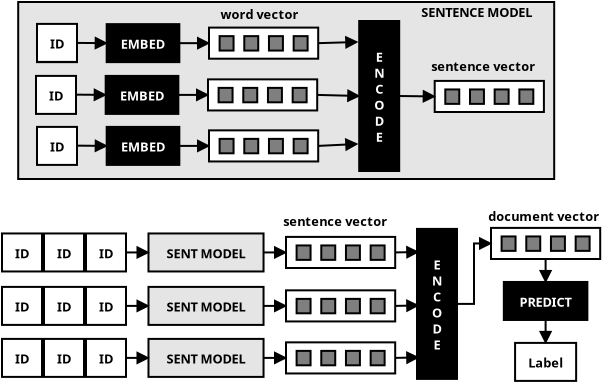<?xml version="1.0" encoding="UTF-8"?>
<dia:diagram xmlns:dia="http://www.lysator.liu.se/~alla/dia/">
  <dia:layer name="Background" visible="true" active="true">
    <dia:object type="Standard - Box" version="0" id="O0">
      <dia:attribute name="obj_pos">
        <dia:point val="3.8,1.9"/>
      </dia:attribute>
      <dia:attribute name="obj_bb">
        <dia:rectangle val="3.75,1.85;30.65,10.8"/>
      </dia:attribute>
      <dia:attribute name="elem_corner">
        <dia:point val="3.8,1.9"/>
      </dia:attribute>
      <dia:attribute name="elem_width">
        <dia:real val="26.8"/>
      </dia:attribute>
      <dia:attribute name="elem_height">
        <dia:real val="8.85"/>
      </dia:attribute>
      <dia:attribute name="border_width">
        <dia:real val="0.1"/>
      </dia:attribute>
      <dia:attribute name="inner_color">
        <dia:color val="#e5e5e5"/>
      </dia:attribute>
      <dia:attribute name="show_background">
        <dia:boolean val="true"/>
      </dia:attribute>
    </dia:object>
    <dia:group>
      <dia:object type="Flowchart - Box" version="0" id="O1">
        <dia:attribute name="obj_pos">
          <dia:point val="8.224,3.007"/>
        </dia:attribute>
        <dia:attribute name="obj_bb">
          <dia:rectangle val="8.174,2.958;11.906,4.957"/>
        </dia:attribute>
        <dia:attribute name="elem_corner">
          <dia:point val="8.224,3.007"/>
        </dia:attribute>
        <dia:attribute name="elem_width">
          <dia:real val="3.633"/>
        </dia:attribute>
        <dia:attribute name="elem_height">
          <dia:real val="1.9"/>
        </dia:attribute>
        <dia:attribute name="border_width">
          <dia:real val="0.1"/>
        </dia:attribute>
        <dia:attribute name="inner_color">
          <dia:color val="#000000"/>
        </dia:attribute>
        <dia:attribute name="show_background">
          <dia:boolean val="true"/>
        </dia:attribute>
        <dia:attribute name="padding">
          <dia:real val="0.5"/>
        </dia:attribute>
        <dia:attribute name="text">
          <dia:composite type="text">
            <dia:attribute name="string">
              <dia:string>#EMBED#</dia:string>
            </dia:attribute>
            <dia:attribute name="font">
              <dia:font family="sans" style="80" name="Helvetica-Bold"/>
            </dia:attribute>
            <dia:attribute name="height">
              <dia:real val="0.8"/>
            </dia:attribute>
            <dia:attribute name="pos">
              <dia:point val="10.04,4.152"/>
            </dia:attribute>
            <dia:attribute name="color">
              <dia:color val="#ffffff"/>
            </dia:attribute>
            <dia:attribute name="alignment">
              <dia:enum val="1"/>
            </dia:attribute>
          </dia:composite>
        </dia:attribute>
      </dia:object>
      <dia:object type="Flowchart - Box" version="0" id="O2">
        <dia:attribute name="obj_pos">
          <dia:point val="4.74,3.007"/>
        </dia:attribute>
        <dia:attribute name="obj_bb">
          <dia:rectangle val="4.69,2.958;6.79,4.957"/>
        </dia:attribute>
        <dia:attribute name="elem_corner">
          <dia:point val="4.74,3.007"/>
        </dia:attribute>
        <dia:attribute name="elem_width">
          <dia:real val="2"/>
        </dia:attribute>
        <dia:attribute name="elem_height">
          <dia:real val="1.9"/>
        </dia:attribute>
        <dia:attribute name="border_width">
          <dia:real val="0.1"/>
        </dia:attribute>
        <dia:attribute name="show_background">
          <dia:boolean val="true"/>
        </dia:attribute>
        <dia:attribute name="padding">
          <dia:real val="0.5"/>
        </dia:attribute>
        <dia:attribute name="text">
          <dia:composite type="text">
            <dia:attribute name="string">
              <dia:string>#ID#</dia:string>
            </dia:attribute>
            <dia:attribute name="font">
              <dia:font family="sans" style="80" name="Helvetica-Bold"/>
            </dia:attribute>
            <dia:attribute name="height">
              <dia:real val="0.8"/>
            </dia:attribute>
            <dia:attribute name="pos">
              <dia:point val="5.74,4.152"/>
            </dia:attribute>
            <dia:attribute name="color">
              <dia:color val="#000000"/>
            </dia:attribute>
            <dia:attribute name="alignment">
              <dia:enum val="1"/>
            </dia:attribute>
          </dia:composite>
        </dia:attribute>
      </dia:object>
      <dia:group>
        <dia:object type="Standard - Box" version="0" id="O3">
          <dia:attribute name="obj_pos">
            <dia:point val="13.34,3.18"/>
          </dia:attribute>
          <dia:attribute name="obj_bb">
            <dia:rectangle val="13.29,3.13;18.85,4.785"/>
          </dia:attribute>
          <dia:attribute name="elem_corner">
            <dia:point val="13.34,3.18"/>
          </dia:attribute>
          <dia:attribute name="elem_width">
            <dia:real val="5.46"/>
          </dia:attribute>
          <dia:attribute name="elem_height">
            <dia:real val="1.555"/>
          </dia:attribute>
          <dia:attribute name="show_background">
            <dia:boolean val="true"/>
          </dia:attribute>
        </dia:object>
        <dia:group>
          <dia:object type="Geometric - Perfect Square" version="1" id="O4">
            <dia:attribute name="obj_pos">
              <dia:point val="13.87,3.607"/>
            </dia:attribute>
            <dia:attribute name="obj_bb">
              <dia:rectangle val="13.82,3.557;14.617,4.378"/>
            </dia:attribute>
            <dia:attribute name="meta">
              <dia:composite type="dict"/>
            </dia:attribute>
            <dia:attribute name="elem_corner">
              <dia:point val="13.87,3.607"/>
            </dia:attribute>
            <dia:attribute name="elem_width">
              <dia:real val="0.698"/>
            </dia:attribute>
            <dia:attribute name="elem_height">
              <dia:real val="0.721"/>
            </dia:attribute>
            <dia:attribute name="line_width">
              <dia:real val="0.1"/>
            </dia:attribute>
            <dia:attribute name="line_colour">
              <dia:color val="#000000"/>
            </dia:attribute>
            <dia:attribute name="fill_colour">
              <dia:color val="#7f7f7f"/>
            </dia:attribute>
            <dia:attribute name="show_background">
              <dia:boolean val="true"/>
            </dia:attribute>
            <dia:attribute name="line_style">
              <dia:enum val="0"/>
              <dia:real val="1"/>
            </dia:attribute>
            <dia:attribute name="flip_horizontal">
              <dia:boolean val="false"/>
            </dia:attribute>
            <dia:attribute name="flip_vertical">
              <dia:boolean val="false"/>
            </dia:attribute>
            <dia:attribute name="subscale">
              <dia:real val="1"/>
            </dia:attribute>
          </dia:object>
          <dia:object type="Geometric - Perfect Square" version="1" id="O5">
            <dia:attribute name="obj_pos">
              <dia:point val="15.104,3.607"/>
            </dia:attribute>
            <dia:attribute name="obj_bb">
              <dia:rectangle val="15.054,3.557;15.852,4.378"/>
            </dia:attribute>
            <dia:attribute name="meta">
              <dia:composite type="dict"/>
            </dia:attribute>
            <dia:attribute name="elem_corner">
              <dia:point val="15.104,3.607"/>
            </dia:attribute>
            <dia:attribute name="elem_width">
              <dia:real val="0.698"/>
            </dia:attribute>
            <dia:attribute name="elem_height">
              <dia:real val="0.721"/>
            </dia:attribute>
            <dia:attribute name="line_width">
              <dia:real val="0.1"/>
            </dia:attribute>
            <dia:attribute name="line_colour">
              <dia:color val="#000000"/>
            </dia:attribute>
            <dia:attribute name="fill_colour">
              <dia:color val="#7f7f7f"/>
            </dia:attribute>
            <dia:attribute name="show_background">
              <dia:boolean val="true"/>
            </dia:attribute>
            <dia:attribute name="line_style">
              <dia:enum val="0"/>
              <dia:real val="1"/>
            </dia:attribute>
            <dia:attribute name="flip_horizontal">
              <dia:boolean val="false"/>
            </dia:attribute>
            <dia:attribute name="flip_vertical">
              <dia:boolean val="false"/>
            </dia:attribute>
            <dia:attribute name="subscale">
              <dia:real val="1"/>
            </dia:attribute>
          </dia:object>
          <dia:object type="Geometric - Perfect Square" version="1" id="O6">
            <dia:attribute name="obj_pos">
              <dia:point val="16.338,3.607"/>
            </dia:attribute>
            <dia:attribute name="obj_bb">
              <dia:rectangle val="16.288,3.557;17.086,4.378"/>
            </dia:attribute>
            <dia:attribute name="meta">
              <dia:composite type="dict"/>
            </dia:attribute>
            <dia:attribute name="elem_corner">
              <dia:point val="16.338,3.607"/>
            </dia:attribute>
            <dia:attribute name="elem_width">
              <dia:real val="0.698"/>
            </dia:attribute>
            <dia:attribute name="elem_height">
              <dia:real val="0.721"/>
            </dia:attribute>
            <dia:attribute name="line_width">
              <dia:real val="0.1"/>
            </dia:attribute>
            <dia:attribute name="line_colour">
              <dia:color val="#000000"/>
            </dia:attribute>
            <dia:attribute name="fill_colour">
              <dia:color val="#7f7f7f"/>
            </dia:attribute>
            <dia:attribute name="show_background">
              <dia:boolean val="true"/>
            </dia:attribute>
            <dia:attribute name="line_style">
              <dia:enum val="0"/>
              <dia:real val="1"/>
            </dia:attribute>
            <dia:attribute name="flip_horizontal">
              <dia:boolean val="false"/>
            </dia:attribute>
            <dia:attribute name="flip_vertical">
              <dia:boolean val="false"/>
            </dia:attribute>
            <dia:attribute name="subscale">
              <dia:real val="1"/>
            </dia:attribute>
          </dia:object>
          <dia:object type="Geometric - Perfect Square" version="1" id="O7">
            <dia:attribute name="obj_pos">
              <dia:point val="17.573,3.607"/>
            </dia:attribute>
            <dia:attribute name="obj_bb">
              <dia:rectangle val="17.523,3.557;18.32,4.378"/>
            </dia:attribute>
            <dia:attribute name="meta">
              <dia:composite type="dict"/>
            </dia:attribute>
            <dia:attribute name="elem_corner">
              <dia:point val="17.573,3.607"/>
            </dia:attribute>
            <dia:attribute name="elem_width">
              <dia:real val="0.698"/>
            </dia:attribute>
            <dia:attribute name="elem_height">
              <dia:real val="0.721"/>
            </dia:attribute>
            <dia:attribute name="line_width">
              <dia:real val="0.1"/>
            </dia:attribute>
            <dia:attribute name="line_colour">
              <dia:color val="#000000"/>
            </dia:attribute>
            <dia:attribute name="fill_colour">
              <dia:color val="#7f7f7f"/>
            </dia:attribute>
            <dia:attribute name="show_background">
              <dia:boolean val="true"/>
            </dia:attribute>
            <dia:attribute name="line_style">
              <dia:enum val="0"/>
              <dia:real val="1"/>
            </dia:attribute>
            <dia:attribute name="flip_horizontal">
              <dia:boolean val="false"/>
            </dia:attribute>
            <dia:attribute name="flip_vertical">
              <dia:boolean val="false"/>
            </dia:attribute>
            <dia:attribute name="subscale">
              <dia:real val="1"/>
            </dia:attribute>
          </dia:object>
        </dia:group>
      </dia:group>
      <dia:object type="Standard - Line" version="0" id="O8">
        <dia:attribute name="obj_pos">
          <dia:point val="6.74,3.945"/>
        </dia:attribute>
        <dia:attribute name="obj_bb">
          <dia:rectangle val="6.69,3.622;8.336,4.284"/>
        </dia:attribute>
        <dia:attribute name="conn_endpoints">
          <dia:point val="6.74,3.945"/>
          <dia:point val="8.224,3.958"/>
        </dia:attribute>
        <dia:attribute name="numcp">
          <dia:int val="1"/>
        </dia:attribute>
        <dia:attribute name="end_arrow">
          <dia:enum val="3"/>
        </dia:attribute>
        <dia:attribute name="end_arrow_length">
          <dia:real val="0.5"/>
        </dia:attribute>
        <dia:attribute name="end_arrow_width">
          <dia:real val="0.5"/>
        </dia:attribute>
        <dia:connections>
          <dia:connection handle="1" to="O1" connection="7"/>
        </dia:connections>
      </dia:object>
      <dia:object type="Standard - Line" version="0" id="O9">
        <dia:attribute name="obj_pos">
          <dia:point val="11.856,3.958"/>
        </dia:attribute>
        <dia:attribute name="obj_bb">
          <dia:rectangle val="11.806,3.627;13.452,4.288"/>
        </dia:attribute>
        <dia:attribute name="conn_endpoints">
          <dia:point val="11.856,3.958"/>
          <dia:point val="13.34,3.958"/>
        </dia:attribute>
        <dia:attribute name="numcp">
          <dia:int val="1"/>
        </dia:attribute>
        <dia:attribute name="end_arrow">
          <dia:enum val="3"/>
        </dia:attribute>
        <dia:attribute name="end_arrow_length">
          <dia:real val="0.5"/>
        </dia:attribute>
        <dia:attribute name="end_arrow_width">
          <dia:real val="0.5"/>
        </dia:attribute>
        <dia:connections>
          <dia:connection handle="0" to="O1" connection="8"/>
        </dia:connections>
      </dia:object>
    </dia:group>
    <dia:group>
      <dia:object type="Flowchart - Box" version="0" id="O10">
        <dia:attribute name="obj_pos">
          <dia:point val="8.174,5.595"/>
        </dia:attribute>
        <dia:attribute name="obj_bb">
          <dia:rectangle val="8.124,5.545;11.856,7.545"/>
        </dia:attribute>
        <dia:attribute name="elem_corner">
          <dia:point val="8.174,5.595"/>
        </dia:attribute>
        <dia:attribute name="elem_width">
          <dia:real val="3.633"/>
        </dia:attribute>
        <dia:attribute name="elem_height">
          <dia:real val="1.9"/>
        </dia:attribute>
        <dia:attribute name="border_width">
          <dia:real val="0.1"/>
        </dia:attribute>
        <dia:attribute name="inner_color">
          <dia:color val="#000000"/>
        </dia:attribute>
        <dia:attribute name="show_background">
          <dia:boolean val="true"/>
        </dia:attribute>
        <dia:attribute name="padding">
          <dia:real val="0.5"/>
        </dia:attribute>
        <dia:attribute name="text">
          <dia:composite type="text">
            <dia:attribute name="string">
              <dia:string>#EMBED#</dia:string>
            </dia:attribute>
            <dia:attribute name="font">
              <dia:font family="sans" style="80" name="Helvetica-Bold"/>
            </dia:attribute>
            <dia:attribute name="height">
              <dia:real val="0.8"/>
            </dia:attribute>
            <dia:attribute name="pos">
              <dia:point val="9.99,6.74"/>
            </dia:attribute>
            <dia:attribute name="color">
              <dia:color val="#ffffff"/>
            </dia:attribute>
            <dia:attribute name="alignment">
              <dia:enum val="1"/>
            </dia:attribute>
          </dia:composite>
        </dia:attribute>
      </dia:object>
      <dia:object type="Flowchart - Box" version="0" id="O11">
        <dia:attribute name="obj_pos">
          <dia:point val="4.69,5.595"/>
        </dia:attribute>
        <dia:attribute name="obj_bb">
          <dia:rectangle val="4.64,5.545;6.74,7.545"/>
        </dia:attribute>
        <dia:attribute name="elem_corner">
          <dia:point val="4.69,5.595"/>
        </dia:attribute>
        <dia:attribute name="elem_width">
          <dia:real val="2"/>
        </dia:attribute>
        <dia:attribute name="elem_height">
          <dia:real val="1.9"/>
        </dia:attribute>
        <dia:attribute name="border_width">
          <dia:real val="0.1"/>
        </dia:attribute>
        <dia:attribute name="show_background">
          <dia:boolean val="true"/>
        </dia:attribute>
        <dia:attribute name="padding">
          <dia:real val="0.5"/>
        </dia:attribute>
        <dia:attribute name="text">
          <dia:composite type="text">
            <dia:attribute name="string">
              <dia:string>#ID#</dia:string>
            </dia:attribute>
            <dia:attribute name="font">
              <dia:font family="sans" style="80" name="Helvetica-Bold"/>
            </dia:attribute>
            <dia:attribute name="height">
              <dia:real val="0.8"/>
            </dia:attribute>
            <dia:attribute name="pos">
              <dia:point val="5.69,6.74"/>
            </dia:attribute>
            <dia:attribute name="color">
              <dia:color val="#000000"/>
            </dia:attribute>
            <dia:attribute name="alignment">
              <dia:enum val="1"/>
            </dia:attribute>
          </dia:composite>
        </dia:attribute>
      </dia:object>
      <dia:group>
        <dia:object type="Standard - Box" version="0" id="O12">
          <dia:attribute name="obj_pos">
            <dia:point val="13.29,5.768"/>
          </dia:attribute>
          <dia:attribute name="obj_bb">
            <dia:rectangle val="13.24,5.718;18.8,7.372"/>
          </dia:attribute>
          <dia:attribute name="elem_corner">
            <dia:point val="13.29,5.768"/>
          </dia:attribute>
          <dia:attribute name="elem_width">
            <dia:real val="5.46"/>
          </dia:attribute>
          <dia:attribute name="elem_height">
            <dia:real val="1.555"/>
          </dia:attribute>
          <dia:attribute name="show_background">
            <dia:boolean val="true"/>
          </dia:attribute>
        </dia:object>
        <dia:group>
          <dia:object type="Geometric - Perfect Square" version="1" id="O13">
            <dia:attribute name="obj_pos">
              <dia:point val="13.82,6.194"/>
            </dia:attribute>
            <dia:attribute name="obj_bb">
              <dia:rectangle val="13.77,6.144;14.568,6.965"/>
            </dia:attribute>
            <dia:attribute name="meta">
              <dia:composite type="dict"/>
            </dia:attribute>
            <dia:attribute name="elem_corner">
              <dia:point val="13.82,6.194"/>
            </dia:attribute>
            <dia:attribute name="elem_width">
              <dia:real val="0.698"/>
            </dia:attribute>
            <dia:attribute name="elem_height">
              <dia:real val="0.721"/>
            </dia:attribute>
            <dia:attribute name="line_width">
              <dia:real val="0.1"/>
            </dia:attribute>
            <dia:attribute name="line_colour">
              <dia:color val="#000000"/>
            </dia:attribute>
            <dia:attribute name="fill_colour">
              <dia:color val="#7f7f7f"/>
            </dia:attribute>
            <dia:attribute name="show_background">
              <dia:boolean val="true"/>
            </dia:attribute>
            <dia:attribute name="line_style">
              <dia:enum val="0"/>
              <dia:real val="1"/>
            </dia:attribute>
            <dia:attribute name="flip_horizontal">
              <dia:boolean val="false"/>
            </dia:attribute>
            <dia:attribute name="flip_vertical">
              <dia:boolean val="false"/>
            </dia:attribute>
            <dia:attribute name="subscale">
              <dia:real val="1"/>
            </dia:attribute>
          </dia:object>
          <dia:object type="Geometric - Perfect Square" version="1" id="O14">
            <dia:attribute name="obj_pos">
              <dia:point val="15.054,6.194"/>
            </dia:attribute>
            <dia:attribute name="obj_bb">
              <dia:rectangle val="15.004,6.144;15.802,6.965"/>
            </dia:attribute>
            <dia:attribute name="meta">
              <dia:composite type="dict"/>
            </dia:attribute>
            <dia:attribute name="elem_corner">
              <dia:point val="15.054,6.194"/>
            </dia:attribute>
            <dia:attribute name="elem_width">
              <dia:real val="0.698"/>
            </dia:attribute>
            <dia:attribute name="elem_height">
              <dia:real val="0.721"/>
            </dia:attribute>
            <dia:attribute name="line_width">
              <dia:real val="0.1"/>
            </dia:attribute>
            <dia:attribute name="line_colour">
              <dia:color val="#000000"/>
            </dia:attribute>
            <dia:attribute name="fill_colour">
              <dia:color val="#7f7f7f"/>
            </dia:attribute>
            <dia:attribute name="show_background">
              <dia:boolean val="true"/>
            </dia:attribute>
            <dia:attribute name="line_style">
              <dia:enum val="0"/>
              <dia:real val="1"/>
            </dia:attribute>
            <dia:attribute name="flip_horizontal">
              <dia:boolean val="false"/>
            </dia:attribute>
            <dia:attribute name="flip_vertical">
              <dia:boolean val="false"/>
            </dia:attribute>
            <dia:attribute name="subscale">
              <dia:real val="1"/>
            </dia:attribute>
          </dia:object>
          <dia:object type="Geometric - Perfect Square" version="1" id="O15">
            <dia:attribute name="obj_pos">
              <dia:point val="16.288,6.194"/>
            </dia:attribute>
            <dia:attribute name="obj_bb">
              <dia:rectangle val="16.238,6.144;17.036,6.965"/>
            </dia:attribute>
            <dia:attribute name="meta">
              <dia:composite type="dict"/>
            </dia:attribute>
            <dia:attribute name="elem_corner">
              <dia:point val="16.288,6.194"/>
            </dia:attribute>
            <dia:attribute name="elem_width">
              <dia:real val="0.698"/>
            </dia:attribute>
            <dia:attribute name="elem_height">
              <dia:real val="0.721"/>
            </dia:attribute>
            <dia:attribute name="line_width">
              <dia:real val="0.1"/>
            </dia:attribute>
            <dia:attribute name="line_colour">
              <dia:color val="#000000"/>
            </dia:attribute>
            <dia:attribute name="fill_colour">
              <dia:color val="#7f7f7f"/>
            </dia:attribute>
            <dia:attribute name="show_background">
              <dia:boolean val="true"/>
            </dia:attribute>
            <dia:attribute name="line_style">
              <dia:enum val="0"/>
              <dia:real val="1"/>
            </dia:attribute>
            <dia:attribute name="flip_horizontal">
              <dia:boolean val="false"/>
            </dia:attribute>
            <dia:attribute name="flip_vertical">
              <dia:boolean val="false"/>
            </dia:attribute>
            <dia:attribute name="subscale">
              <dia:real val="1"/>
            </dia:attribute>
          </dia:object>
          <dia:object type="Geometric - Perfect Square" version="1" id="O16">
            <dia:attribute name="obj_pos">
              <dia:point val="17.523,6.194"/>
            </dia:attribute>
            <dia:attribute name="obj_bb">
              <dia:rectangle val="17.473,6.144;18.27,6.965"/>
            </dia:attribute>
            <dia:attribute name="meta">
              <dia:composite type="dict"/>
            </dia:attribute>
            <dia:attribute name="elem_corner">
              <dia:point val="17.523,6.194"/>
            </dia:attribute>
            <dia:attribute name="elem_width">
              <dia:real val="0.698"/>
            </dia:attribute>
            <dia:attribute name="elem_height">
              <dia:real val="0.721"/>
            </dia:attribute>
            <dia:attribute name="line_width">
              <dia:real val="0.1"/>
            </dia:attribute>
            <dia:attribute name="line_colour">
              <dia:color val="#000000"/>
            </dia:attribute>
            <dia:attribute name="fill_colour">
              <dia:color val="#7f7f7f"/>
            </dia:attribute>
            <dia:attribute name="show_background">
              <dia:boolean val="true"/>
            </dia:attribute>
            <dia:attribute name="line_style">
              <dia:enum val="0"/>
              <dia:real val="1"/>
            </dia:attribute>
            <dia:attribute name="flip_horizontal">
              <dia:boolean val="false"/>
            </dia:attribute>
            <dia:attribute name="flip_vertical">
              <dia:boolean val="false"/>
            </dia:attribute>
            <dia:attribute name="subscale">
              <dia:real val="1"/>
            </dia:attribute>
          </dia:object>
        </dia:group>
      </dia:group>
      <dia:object type="Standard - Line" version="0" id="O17">
        <dia:attribute name="obj_pos">
          <dia:point val="6.69,6.532"/>
        </dia:attribute>
        <dia:attribute name="obj_bb">
          <dia:rectangle val="6.64,6.209;8.286,6.871"/>
        </dia:attribute>
        <dia:attribute name="conn_endpoints">
          <dia:point val="6.69,6.532"/>
          <dia:point val="8.174,6.545"/>
        </dia:attribute>
        <dia:attribute name="numcp">
          <dia:int val="1"/>
        </dia:attribute>
        <dia:attribute name="end_arrow">
          <dia:enum val="3"/>
        </dia:attribute>
        <dia:attribute name="end_arrow_length">
          <dia:real val="0.5"/>
        </dia:attribute>
        <dia:attribute name="end_arrow_width">
          <dia:real val="0.5"/>
        </dia:attribute>
        <dia:connections>
          <dia:connection handle="1" to="O10" connection="7"/>
        </dia:connections>
      </dia:object>
      <dia:object type="Standard - Line" version="0" id="O18">
        <dia:attribute name="obj_pos">
          <dia:point val="11.806,6.545"/>
        </dia:attribute>
        <dia:attribute name="obj_bb">
          <dia:rectangle val="11.756,6.214;13.402,6.876"/>
        </dia:attribute>
        <dia:attribute name="conn_endpoints">
          <dia:point val="11.806,6.545"/>
          <dia:point val="13.29,6.545"/>
        </dia:attribute>
        <dia:attribute name="numcp">
          <dia:int val="1"/>
        </dia:attribute>
        <dia:attribute name="end_arrow">
          <dia:enum val="3"/>
        </dia:attribute>
        <dia:attribute name="end_arrow_length">
          <dia:real val="0.5"/>
        </dia:attribute>
        <dia:attribute name="end_arrow_width">
          <dia:real val="0.5"/>
        </dia:attribute>
        <dia:connections>
          <dia:connection handle="0" to="O10" connection="8"/>
        </dia:connections>
      </dia:object>
    </dia:group>
    <dia:object type="Flowchart - Box" version="0" id="O19">
      <dia:attribute name="obj_pos">
        <dia:point val="20.85,2.85"/>
      </dia:attribute>
      <dia:attribute name="obj_bb">
        <dia:rectangle val="20.8,2.8;22.9,10.4"/>
      </dia:attribute>
      <dia:attribute name="elem_corner">
        <dia:point val="20.85,2.85"/>
      </dia:attribute>
      <dia:attribute name="elem_width">
        <dia:real val="2"/>
      </dia:attribute>
      <dia:attribute name="elem_height">
        <dia:real val="7.5"/>
      </dia:attribute>
      <dia:attribute name="border_width">
        <dia:real val="0.1"/>
      </dia:attribute>
      <dia:attribute name="inner_color">
        <dia:color val="#000000"/>
      </dia:attribute>
      <dia:attribute name="show_background">
        <dia:boolean val="true"/>
      </dia:attribute>
      <dia:attribute name="padding">
        <dia:real val="0.5"/>
      </dia:attribute>
      <dia:attribute name="text">
        <dia:composite type="text">
          <dia:attribute name="string">
            <dia:string>#
E
N
C
O
D
E
#</dia:string>
          </dia:attribute>
          <dia:attribute name="font">
            <dia:font family="sans" style="80" name="Helvetica-Bold"/>
          </dia:attribute>
          <dia:attribute name="height">
            <dia:real val="0.8"/>
          </dia:attribute>
          <dia:attribute name="pos">
            <dia:point val="21.85,3.995"/>
          </dia:attribute>
          <dia:attribute name="color">
            <dia:color val="#ffffff"/>
          </dia:attribute>
          <dia:attribute name="alignment">
            <dia:enum val="1"/>
          </dia:attribute>
        </dia:composite>
      </dia:attribute>
    </dia:object>
    <dia:group>
      <dia:object type="Standard - Box" version="0" id="O20">
        <dia:attribute name="obj_pos">
          <dia:point val="24.625,5.845"/>
        </dia:attribute>
        <dia:attribute name="obj_bb">
          <dia:rectangle val="24.575,5.795;30.135,7.45"/>
        </dia:attribute>
        <dia:attribute name="elem_corner">
          <dia:point val="24.625,5.845"/>
        </dia:attribute>
        <dia:attribute name="elem_width">
          <dia:real val="5.46"/>
        </dia:attribute>
        <dia:attribute name="elem_height">
          <dia:real val="1.555"/>
        </dia:attribute>
        <dia:attribute name="show_background">
          <dia:boolean val="true"/>
        </dia:attribute>
      </dia:object>
      <dia:group>
        <dia:object type="Geometric - Perfect Square" version="1" id="O21">
          <dia:attribute name="obj_pos">
            <dia:point val="25.155,6.272"/>
          </dia:attribute>
          <dia:attribute name="obj_bb">
            <dia:rectangle val="25.105,6.222;25.902,7.043"/>
          </dia:attribute>
          <dia:attribute name="meta">
            <dia:composite type="dict"/>
          </dia:attribute>
          <dia:attribute name="elem_corner">
            <dia:point val="25.155,6.272"/>
          </dia:attribute>
          <dia:attribute name="elem_width">
            <dia:real val="0.698"/>
          </dia:attribute>
          <dia:attribute name="elem_height">
            <dia:real val="0.721"/>
          </dia:attribute>
          <dia:attribute name="line_width">
            <dia:real val="0.1"/>
          </dia:attribute>
          <dia:attribute name="line_colour">
            <dia:color val="#000000"/>
          </dia:attribute>
          <dia:attribute name="fill_colour">
            <dia:color val="#7f7f7f"/>
          </dia:attribute>
          <dia:attribute name="show_background">
            <dia:boolean val="true"/>
          </dia:attribute>
          <dia:attribute name="line_style">
            <dia:enum val="0"/>
            <dia:real val="1"/>
          </dia:attribute>
          <dia:attribute name="flip_horizontal">
            <dia:boolean val="false"/>
          </dia:attribute>
          <dia:attribute name="flip_vertical">
            <dia:boolean val="false"/>
          </dia:attribute>
          <dia:attribute name="subscale">
            <dia:real val="1"/>
          </dia:attribute>
        </dia:object>
        <dia:object type="Geometric - Perfect Square" version="1" id="O22">
          <dia:attribute name="obj_pos">
            <dia:point val="26.389,6.272"/>
          </dia:attribute>
          <dia:attribute name="obj_bb">
            <dia:rectangle val="26.339,6.222;27.137,7.043"/>
          </dia:attribute>
          <dia:attribute name="meta">
            <dia:composite type="dict"/>
          </dia:attribute>
          <dia:attribute name="elem_corner">
            <dia:point val="26.389,6.272"/>
          </dia:attribute>
          <dia:attribute name="elem_width">
            <dia:real val="0.698"/>
          </dia:attribute>
          <dia:attribute name="elem_height">
            <dia:real val="0.721"/>
          </dia:attribute>
          <dia:attribute name="line_width">
            <dia:real val="0.1"/>
          </dia:attribute>
          <dia:attribute name="line_colour">
            <dia:color val="#000000"/>
          </dia:attribute>
          <dia:attribute name="fill_colour">
            <dia:color val="#7f7f7f"/>
          </dia:attribute>
          <dia:attribute name="show_background">
            <dia:boolean val="true"/>
          </dia:attribute>
          <dia:attribute name="line_style">
            <dia:enum val="0"/>
            <dia:real val="1"/>
          </dia:attribute>
          <dia:attribute name="flip_horizontal">
            <dia:boolean val="false"/>
          </dia:attribute>
          <dia:attribute name="flip_vertical">
            <dia:boolean val="false"/>
          </dia:attribute>
          <dia:attribute name="subscale">
            <dia:real val="1"/>
          </dia:attribute>
        </dia:object>
        <dia:object type="Geometric - Perfect Square" version="1" id="O23">
          <dia:attribute name="obj_pos">
            <dia:point val="27.623,6.272"/>
          </dia:attribute>
          <dia:attribute name="obj_bb">
            <dia:rectangle val="27.573,6.222;28.371,7.043"/>
          </dia:attribute>
          <dia:attribute name="meta">
            <dia:composite type="dict"/>
          </dia:attribute>
          <dia:attribute name="elem_corner">
            <dia:point val="27.623,6.272"/>
          </dia:attribute>
          <dia:attribute name="elem_width">
            <dia:real val="0.698"/>
          </dia:attribute>
          <dia:attribute name="elem_height">
            <dia:real val="0.721"/>
          </dia:attribute>
          <dia:attribute name="line_width">
            <dia:real val="0.1"/>
          </dia:attribute>
          <dia:attribute name="line_colour">
            <dia:color val="#000000"/>
          </dia:attribute>
          <dia:attribute name="fill_colour">
            <dia:color val="#7f7f7f"/>
          </dia:attribute>
          <dia:attribute name="show_background">
            <dia:boolean val="true"/>
          </dia:attribute>
          <dia:attribute name="line_style">
            <dia:enum val="0"/>
            <dia:real val="1"/>
          </dia:attribute>
          <dia:attribute name="flip_horizontal">
            <dia:boolean val="false"/>
          </dia:attribute>
          <dia:attribute name="flip_vertical">
            <dia:boolean val="false"/>
          </dia:attribute>
          <dia:attribute name="subscale">
            <dia:real val="1"/>
          </dia:attribute>
        </dia:object>
        <dia:object type="Geometric - Perfect Square" version="1" id="O24">
          <dia:attribute name="obj_pos">
            <dia:point val="28.858,6.272"/>
          </dia:attribute>
          <dia:attribute name="obj_bb">
            <dia:rectangle val="28.808,6.222;29.605,7.043"/>
          </dia:attribute>
          <dia:attribute name="meta">
            <dia:composite type="dict"/>
          </dia:attribute>
          <dia:attribute name="elem_corner">
            <dia:point val="28.858,6.272"/>
          </dia:attribute>
          <dia:attribute name="elem_width">
            <dia:real val="0.698"/>
          </dia:attribute>
          <dia:attribute name="elem_height">
            <dia:real val="0.721"/>
          </dia:attribute>
          <dia:attribute name="line_width">
            <dia:real val="0.1"/>
          </dia:attribute>
          <dia:attribute name="line_colour">
            <dia:color val="#000000"/>
          </dia:attribute>
          <dia:attribute name="fill_colour">
            <dia:color val="#7f7f7f"/>
          </dia:attribute>
          <dia:attribute name="show_background">
            <dia:boolean val="true"/>
          </dia:attribute>
          <dia:attribute name="line_style">
            <dia:enum val="0"/>
            <dia:real val="1"/>
          </dia:attribute>
          <dia:attribute name="flip_horizontal">
            <dia:boolean val="false"/>
          </dia:attribute>
          <dia:attribute name="flip_vertical">
            <dia:boolean val="false"/>
          </dia:attribute>
          <dia:attribute name="subscale">
            <dia:real val="1"/>
          </dia:attribute>
        </dia:object>
      </dia:group>
    </dia:group>
    <dia:object type="Standard - Text" version="1" id="O25">
      <dia:attribute name="obj_pos">
        <dia:point val="24.457,5.35"/>
      </dia:attribute>
      <dia:attribute name="obj_bb">
        <dia:rectangle val="24.457,4.755;30.253,5.5"/>
      </dia:attribute>
      <dia:attribute name="text">
        <dia:composite type="text">
          <dia:attribute name="string">
            <dia:string>#sentence vector#</dia:string>
          </dia:attribute>
          <dia:attribute name="font">
            <dia:font family="sans" style="80" name="Helvetica-Bold"/>
          </dia:attribute>
          <dia:attribute name="height">
            <dia:real val="0.8"/>
          </dia:attribute>
          <dia:attribute name="pos">
            <dia:point val="24.457,5.35"/>
          </dia:attribute>
          <dia:attribute name="color">
            <dia:color val="#000000"/>
          </dia:attribute>
          <dia:attribute name="alignment">
            <dia:enum val="0"/>
          </dia:attribute>
        </dia:composite>
      </dia:attribute>
      <dia:attribute name="valign">
        <dia:enum val="3"/>
      </dia:attribute>
    </dia:object>
    <dia:object type="Standard - Line" version="0" id="O26">
      <dia:attribute name="obj_pos">
        <dia:point val="18.8,3.958"/>
      </dia:attribute>
      <dia:attribute name="obj_bb">
        <dia:rectangle val="18.748,3.585;20.862,4.247"/>
      </dia:attribute>
      <dia:attribute name="conn_endpoints">
        <dia:point val="18.8,3.958"/>
        <dia:point val="20.75,3.9"/>
      </dia:attribute>
      <dia:attribute name="numcp">
        <dia:int val="1"/>
      </dia:attribute>
      <dia:attribute name="end_arrow">
        <dia:enum val="3"/>
      </dia:attribute>
      <dia:attribute name="end_arrow_length">
        <dia:real val="0.5"/>
      </dia:attribute>
      <dia:attribute name="end_arrow_width">
        <dia:real val="0.5"/>
      </dia:attribute>
    </dia:object>
    <dia:object type="Standard - Line" version="0" id="O27">
      <dia:attribute name="obj_pos">
        <dia:point val="18.75,6.545"/>
      </dia:attribute>
      <dia:attribute name="obj_bb">
        <dia:rectangle val="18.699,6.255;20.962,6.916"/>
      </dia:attribute>
      <dia:attribute name="conn_endpoints">
        <dia:point val="18.75,6.545"/>
        <dia:point val="20.85,6.6"/>
      </dia:attribute>
      <dia:attribute name="numcp">
        <dia:int val="1"/>
      </dia:attribute>
      <dia:attribute name="end_arrow">
        <dia:enum val="3"/>
      </dia:attribute>
      <dia:attribute name="end_arrow_length">
        <dia:real val="0.5"/>
      </dia:attribute>
      <dia:attribute name="end_arrow_width">
        <dia:real val="0.5"/>
      </dia:attribute>
      <dia:connections>
        <dia:connection handle="1" to="O19" connection="7"/>
      </dia:connections>
    </dia:object>
    <dia:object type="Standard - Line" version="0" id="O28">
      <dia:attribute name="obj_pos">
        <dia:point val="22.85,6.6"/>
      </dia:attribute>
      <dia:attribute name="obj_bb">
        <dia:rectangle val="22.799,6.285;24.737,6.946"/>
      </dia:attribute>
      <dia:attribute name="conn_endpoints">
        <dia:point val="22.85,6.6"/>
        <dia:point val="24.625,6.622"/>
      </dia:attribute>
      <dia:attribute name="numcp">
        <dia:int val="1"/>
      </dia:attribute>
      <dia:attribute name="end_arrow">
        <dia:enum val="3"/>
      </dia:attribute>
      <dia:attribute name="end_arrow_length">
        <dia:real val="0.5"/>
      </dia:attribute>
      <dia:attribute name="end_arrow_width">
        <dia:real val="0.5"/>
      </dia:attribute>
      <dia:connections>
        <dia:connection handle="0" to="O19" connection="8"/>
      </dia:connections>
    </dia:object>
    <dia:object type="Flowchart - Box" version="0" id="O29">
      <dia:attribute name="obj_pos">
        <dia:point val="28.081,15.898"/>
      </dia:attribute>
      <dia:attribute name="obj_bb">
        <dia:rectangle val="28.031,15.848;32.309,17.848"/>
      </dia:attribute>
      <dia:attribute name="elem_corner">
        <dia:point val="28.081,15.898"/>
      </dia:attribute>
      <dia:attribute name="elem_width">
        <dia:real val="4.178"/>
      </dia:attribute>
      <dia:attribute name="elem_height">
        <dia:real val="1.9"/>
      </dia:attribute>
      <dia:attribute name="border_width">
        <dia:real val="0.1"/>
      </dia:attribute>
      <dia:attribute name="inner_color">
        <dia:color val="#000000"/>
      </dia:attribute>
      <dia:attribute name="show_background">
        <dia:boolean val="true"/>
      </dia:attribute>
      <dia:attribute name="padding">
        <dia:real val="0.5"/>
      </dia:attribute>
      <dia:attribute name="text">
        <dia:composite type="text">
          <dia:attribute name="string">
            <dia:string>#PREDICT#</dia:string>
          </dia:attribute>
          <dia:attribute name="font">
            <dia:font family="sans" style="80" name="Helvetica-Bold"/>
          </dia:attribute>
          <dia:attribute name="height">
            <dia:real val="0.8"/>
          </dia:attribute>
          <dia:attribute name="pos">
            <dia:point val="30.17,17.043"/>
          </dia:attribute>
          <dia:attribute name="color">
            <dia:color val="#ffffff"/>
          </dia:attribute>
          <dia:attribute name="alignment">
            <dia:enum val="1"/>
          </dia:attribute>
        </dia:composite>
      </dia:attribute>
    </dia:object>
    <dia:object type="Flowchart - Box" version="0" id="O30">
      <dia:attribute name="obj_pos">
        <dia:point val="28.644,18.945"/>
      </dia:attribute>
      <dia:attribute name="obj_bb">
        <dia:rectangle val="28.594,18.895;31.746,20.895"/>
      </dia:attribute>
      <dia:attribute name="elem_corner">
        <dia:point val="28.644,18.945"/>
      </dia:attribute>
      <dia:attribute name="elem_width">
        <dia:real val="3.053"/>
      </dia:attribute>
      <dia:attribute name="elem_height">
        <dia:real val="1.9"/>
      </dia:attribute>
      <dia:attribute name="border_width">
        <dia:real val="0.1"/>
      </dia:attribute>
      <dia:attribute name="show_background">
        <dia:boolean val="true"/>
      </dia:attribute>
      <dia:attribute name="padding">
        <dia:real val="0.5"/>
      </dia:attribute>
      <dia:attribute name="text">
        <dia:composite type="text">
          <dia:attribute name="string">
            <dia:string>#Label#</dia:string>
          </dia:attribute>
          <dia:attribute name="font">
            <dia:font family="sans" style="80" name="Helvetica-Bold"/>
          </dia:attribute>
          <dia:attribute name="height">
            <dia:real val="0.8"/>
          </dia:attribute>
          <dia:attribute name="pos">
            <dia:point val="30.17,20.09"/>
          </dia:attribute>
          <dia:attribute name="color">
            <dia:color val="#000000"/>
          </dia:attribute>
          <dia:attribute name="alignment">
            <dia:enum val="1"/>
          </dia:attribute>
        </dia:composite>
      </dia:attribute>
    </dia:object>
    <dia:object type="Flowchart - Box" version="0" id="O31">
      <dia:attribute name="obj_pos">
        <dia:point val="4.74,2.995"/>
      </dia:attribute>
      <dia:attribute name="obj_bb">
        <dia:rectangle val="4.69,2.945;6.79,4.945"/>
      </dia:attribute>
      <dia:attribute name="elem_corner">
        <dia:point val="4.74,2.995"/>
      </dia:attribute>
      <dia:attribute name="elem_width">
        <dia:real val="2"/>
      </dia:attribute>
      <dia:attribute name="elem_height">
        <dia:real val="1.9"/>
      </dia:attribute>
      <dia:attribute name="border_width">
        <dia:real val="0.1"/>
      </dia:attribute>
      <dia:attribute name="show_background">
        <dia:boolean val="true"/>
      </dia:attribute>
      <dia:attribute name="padding">
        <dia:real val="0.5"/>
      </dia:attribute>
      <dia:attribute name="text">
        <dia:composite type="text">
          <dia:attribute name="string">
            <dia:string>#ID#</dia:string>
          </dia:attribute>
          <dia:attribute name="font">
            <dia:font family="sans" style="80" name="Helvetica-Bold"/>
          </dia:attribute>
          <dia:attribute name="height">
            <dia:real val="0.8"/>
          </dia:attribute>
          <dia:attribute name="pos">
            <dia:point val="5.74,4.14"/>
          </dia:attribute>
          <dia:attribute name="color">
            <dia:color val="#000000"/>
          </dia:attribute>
          <dia:attribute name="alignment">
            <dia:enum val="1"/>
          </dia:attribute>
        </dia:composite>
      </dia:attribute>
    </dia:object>
    <dia:object type="Standard - Text" version="1" id="O32">
      <dia:attribute name="obj_pos">
        <dia:point val="13.91,2.75"/>
      </dia:attribute>
      <dia:attribute name="obj_bb">
        <dia:rectangle val="13.91,2.155;18.23,2.9"/>
      </dia:attribute>
      <dia:attribute name="text">
        <dia:composite type="text">
          <dia:attribute name="string">
            <dia:string>#word vector#</dia:string>
          </dia:attribute>
          <dia:attribute name="font">
            <dia:font family="sans" style="80" name="Helvetica-Bold"/>
          </dia:attribute>
          <dia:attribute name="height">
            <dia:real val="0.8"/>
          </dia:attribute>
          <dia:attribute name="pos">
            <dia:point val="13.91,2.75"/>
          </dia:attribute>
          <dia:attribute name="color">
            <dia:color val="#000000"/>
          </dia:attribute>
          <dia:attribute name="alignment">
            <dia:enum val="0"/>
          </dia:attribute>
        </dia:composite>
      </dia:attribute>
      <dia:attribute name="valign">
        <dia:enum val="3"/>
      </dia:attribute>
    </dia:object>
    <dia:object type="Standard - Text" version="1" id="O33">
      <dia:attribute name="obj_pos">
        <dia:point val="23.95,2.65"/>
      </dia:attribute>
      <dia:attribute name="obj_bb">
        <dia:rectangle val="23.95,2.055;30.483,2.8"/>
      </dia:attribute>
      <dia:attribute name="text">
        <dia:composite type="text">
          <dia:attribute name="string">
            <dia:string>#SENTENCE MODEL#</dia:string>
          </dia:attribute>
          <dia:attribute name="font">
            <dia:font family="sans" style="80" name="Helvetica-Bold"/>
          </dia:attribute>
          <dia:attribute name="height">
            <dia:real val="0.8"/>
          </dia:attribute>
          <dia:attribute name="pos">
            <dia:point val="23.95,2.65"/>
          </dia:attribute>
          <dia:attribute name="color">
            <dia:color val="#000000"/>
          </dia:attribute>
          <dia:attribute name="alignment">
            <dia:enum val="0"/>
          </dia:attribute>
        </dia:composite>
      </dia:attribute>
      <dia:attribute name="valign">
        <dia:enum val="3"/>
      </dia:attribute>
    </dia:object>
    <dia:object type="Flowchart - Box" version="0" id="O34">
      <dia:attribute name="obj_pos">
        <dia:point val="23.74,13.245"/>
      </dia:attribute>
      <dia:attribute name="obj_bb">
        <dia:rectangle val="23.69,13.195;25.79,20.795"/>
      </dia:attribute>
      <dia:attribute name="elem_corner">
        <dia:point val="23.74,13.245"/>
      </dia:attribute>
      <dia:attribute name="elem_width">
        <dia:real val="2"/>
      </dia:attribute>
      <dia:attribute name="elem_height">
        <dia:real val="7.5"/>
      </dia:attribute>
      <dia:attribute name="border_width">
        <dia:real val="0.1"/>
      </dia:attribute>
      <dia:attribute name="inner_color">
        <dia:color val="#000000"/>
      </dia:attribute>
      <dia:attribute name="show_background">
        <dia:boolean val="true"/>
      </dia:attribute>
      <dia:attribute name="padding">
        <dia:real val="0.5"/>
      </dia:attribute>
      <dia:attribute name="text">
        <dia:composite type="text">
          <dia:attribute name="string">
            <dia:string>#
E
N
C
O
D
E
#</dia:string>
          </dia:attribute>
          <dia:attribute name="font">
            <dia:font family="sans" style="80" name="Helvetica-Bold"/>
          </dia:attribute>
          <dia:attribute name="height">
            <dia:real val="0.8"/>
          </dia:attribute>
          <dia:attribute name="pos">
            <dia:point val="24.74,14.39"/>
          </dia:attribute>
          <dia:attribute name="color">
            <dia:color val="#ffffff"/>
          </dia:attribute>
          <dia:attribute name="alignment">
            <dia:enum val="1"/>
          </dia:attribute>
        </dia:composite>
      </dia:attribute>
    </dia:object>
    <dia:group>
      <dia:object type="Standard - Box" version="0" id="O35">
        <dia:attribute name="obj_pos">
          <dia:point val="27.44,13.195"/>
        </dia:attribute>
        <dia:attribute name="obj_bb">
          <dia:rectangle val="27.39,13.145;32.95,14.8"/>
        </dia:attribute>
        <dia:attribute name="elem_corner">
          <dia:point val="27.44,13.195"/>
        </dia:attribute>
        <dia:attribute name="elem_width">
          <dia:real val="5.46"/>
        </dia:attribute>
        <dia:attribute name="elem_height">
          <dia:real val="1.555"/>
        </dia:attribute>
        <dia:attribute name="show_background">
          <dia:boolean val="true"/>
        </dia:attribute>
      </dia:object>
      <dia:group>
        <dia:object type="Geometric - Perfect Square" version="1" id="O36">
          <dia:attribute name="obj_pos">
            <dia:point val="27.97,13.622"/>
          </dia:attribute>
          <dia:attribute name="obj_bb">
            <dia:rectangle val="27.92,13.572;28.718,14.393"/>
          </dia:attribute>
          <dia:attribute name="meta">
            <dia:composite type="dict"/>
          </dia:attribute>
          <dia:attribute name="elem_corner">
            <dia:point val="27.97,13.622"/>
          </dia:attribute>
          <dia:attribute name="elem_width">
            <dia:real val="0.698"/>
          </dia:attribute>
          <dia:attribute name="elem_height">
            <dia:real val="0.721"/>
          </dia:attribute>
          <dia:attribute name="line_width">
            <dia:real val="0.1"/>
          </dia:attribute>
          <dia:attribute name="line_colour">
            <dia:color val="#000000"/>
          </dia:attribute>
          <dia:attribute name="fill_colour">
            <dia:color val="#7f7f7f"/>
          </dia:attribute>
          <dia:attribute name="show_background">
            <dia:boolean val="true"/>
          </dia:attribute>
          <dia:attribute name="line_style">
            <dia:enum val="0"/>
            <dia:real val="1"/>
          </dia:attribute>
          <dia:attribute name="flip_horizontal">
            <dia:boolean val="false"/>
          </dia:attribute>
          <dia:attribute name="flip_vertical">
            <dia:boolean val="false"/>
          </dia:attribute>
          <dia:attribute name="subscale">
            <dia:real val="1"/>
          </dia:attribute>
        </dia:object>
        <dia:object type="Geometric - Perfect Square" version="1" id="O37">
          <dia:attribute name="obj_pos">
            <dia:point val="29.204,13.622"/>
          </dia:attribute>
          <dia:attribute name="obj_bb">
            <dia:rectangle val="29.154,13.572;29.952,14.393"/>
          </dia:attribute>
          <dia:attribute name="meta">
            <dia:composite type="dict"/>
          </dia:attribute>
          <dia:attribute name="elem_corner">
            <dia:point val="29.204,13.622"/>
          </dia:attribute>
          <dia:attribute name="elem_width">
            <dia:real val="0.698"/>
          </dia:attribute>
          <dia:attribute name="elem_height">
            <dia:real val="0.721"/>
          </dia:attribute>
          <dia:attribute name="line_width">
            <dia:real val="0.1"/>
          </dia:attribute>
          <dia:attribute name="line_colour">
            <dia:color val="#000000"/>
          </dia:attribute>
          <dia:attribute name="fill_colour">
            <dia:color val="#7f7f7f"/>
          </dia:attribute>
          <dia:attribute name="show_background">
            <dia:boolean val="true"/>
          </dia:attribute>
          <dia:attribute name="line_style">
            <dia:enum val="0"/>
            <dia:real val="1"/>
          </dia:attribute>
          <dia:attribute name="flip_horizontal">
            <dia:boolean val="false"/>
          </dia:attribute>
          <dia:attribute name="flip_vertical">
            <dia:boolean val="false"/>
          </dia:attribute>
          <dia:attribute name="subscale">
            <dia:real val="1"/>
          </dia:attribute>
        </dia:object>
        <dia:object type="Geometric - Perfect Square" version="1" id="O38">
          <dia:attribute name="obj_pos">
            <dia:point val="30.438,13.622"/>
          </dia:attribute>
          <dia:attribute name="obj_bb">
            <dia:rectangle val="30.388,13.572;31.186,14.393"/>
          </dia:attribute>
          <dia:attribute name="meta">
            <dia:composite type="dict"/>
          </dia:attribute>
          <dia:attribute name="elem_corner">
            <dia:point val="30.438,13.622"/>
          </dia:attribute>
          <dia:attribute name="elem_width">
            <dia:real val="0.698"/>
          </dia:attribute>
          <dia:attribute name="elem_height">
            <dia:real val="0.721"/>
          </dia:attribute>
          <dia:attribute name="line_width">
            <dia:real val="0.1"/>
          </dia:attribute>
          <dia:attribute name="line_colour">
            <dia:color val="#000000"/>
          </dia:attribute>
          <dia:attribute name="fill_colour">
            <dia:color val="#7f7f7f"/>
          </dia:attribute>
          <dia:attribute name="show_background">
            <dia:boolean val="true"/>
          </dia:attribute>
          <dia:attribute name="line_style">
            <dia:enum val="0"/>
            <dia:real val="1"/>
          </dia:attribute>
          <dia:attribute name="flip_horizontal">
            <dia:boolean val="false"/>
          </dia:attribute>
          <dia:attribute name="flip_vertical">
            <dia:boolean val="false"/>
          </dia:attribute>
          <dia:attribute name="subscale">
            <dia:real val="1"/>
          </dia:attribute>
        </dia:object>
        <dia:object type="Geometric - Perfect Square" version="1" id="O39">
          <dia:attribute name="obj_pos">
            <dia:point val="31.673,13.622"/>
          </dia:attribute>
          <dia:attribute name="obj_bb">
            <dia:rectangle val="31.623,13.572;32.42,14.393"/>
          </dia:attribute>
          <dia:attribute name="meta">
            <dia:composite type="dict"/>
          </dia:attribute>
          <dia:attribute name="elem_corner">
            <dia:point val="31.673,13.622"/>
          </dia:attribute>
          <dia:attribute name="elem_width">
            <dia:real val="0.698"/>
          </dia:attribute>
          <dia:attribute name="elem_height">
            <dia:real val="0.721"/>
          </dia:attribute>
          <dia:attribute name="line_width">
            <dia:real val="0.1"/>
          </dia:attribute>
          <dia:attribute name="line_colour">
            <dia:color val="#000000"/>
          </dia:attribute>
          <dia:attribute name="fill_colour">
            <dia:color val="#7f7f7f"/>
          </dia:attribute>
          <dia:attribute name="show_background">
            <dia:boolean val="true"/>
          </dia:attribute>
          <dia:attribute name="line_style">
            <dia:enum val="0"/>
            <dia:real val="1"/>
          </dia:attribute>
          <dia:attribute name="flip_horizontal">
            <dia:boolean val="false"/>
          </dia:attribute>
          <dia:attribute name="flip_vertical">
            <dia:boolean val="false"/>
          </dia:attribute>
          <dia:attribute name="subscale">
            <dia:real val="1"/>
          </dia:attribute>
        </dia:object>
      </dia:group>
    </dia:group>
    <dia:object type="Standard - Text" version="1" id="O40">
      <dia:attribute name="obj_pos">
        <dia:point val="27.3,12.85"/>
      </dia:attribute>
      <dia:attribute name="obj_bb">
        <dia:rectangle val="27.3,12.255;33.41,13"/>
      </dia:attribute>
      <dia:attribute name="text">
        <dia:composite type="text">
          <dia:attribute name="string">
            <dia:string>#document vector#</dia:string>
          </dia:attribute>
          <dia:attribute name="font">
            <dia:font family="sans" style="80" name="Helvetica-Bold"/>
          </dia:attribute>
          <dia:attribute name="height">
            <dia:real val="0.8"/>
          </dia:attribute>
          <dia:attribute name="pos">
            <dia:point val="27.3,12.85"/>
          </dia:attribute>
          <dia:attribute name="color">
            <dia:color val="#000000"/>
          </dia:attribute>
          <dia:attribute name="alignment">
            <dia:enum val="0"/>
          </dia:attribute>
        </dia:composite>
      </dia:attribute>
      <dia:attribute name="valign">
        <dia:enum val="3"/>
      </dia:attribute>
    </dia:object>
    <dia:object type="Standard - ZigZagLine" version="1" id="O41">
      <dia:attribute name="obj_pos">
        <dia:point val="25.74,16.995"/>
      </dia:attribute>
      <dia:attribute name="obj_bb">
        <dia:rectangle val="25.69,13.642;27.552,17.045"/>
      </dia:attribute>
      <dia:attribute name="orth_points">
        <dia:point val="25.74,16.995"/>
        <dia:point val="26.59,16.995"/>
        <dia:point val="26.59,13.973"/>
        <dia:point val="27.44,13.973"/>
      </dia:attribute>
      <dia:attribute name="orth_orient">
        <dia:enum val="0"/>
        <dia:enum val="1"/>
        <dia:enum val="0"/>
      </dia:attribute>
      <dia:attribute name="autorouting">
        <dia:boolean val="false"/>
      </dia:attribute>
      <dia:attribute name="end_arrow">
        <dia:enum val="3"/>
      </dia:attribute>
      <dia:attribute name="end_arrow_length">
        <dia:real val="0.5"/>
      </dia:attribute>
      <dia:attribute name="end_arrow_width">
        <dia:real val="0.5"/>
      </dia:attribute>
      <dia:connections>
        <dia:connection handle="0" to="O34" connection="8"/>
        <dia:connection handle="1" to="O35" connection="3"/>
      </dia:connections>
    </dia:object>
    <dia:object type="Standard - Line" version="0" id="O42">
      <dia:attribute name="obj_pos">
        <dia:point val="30.17,14.75"/>
      </dia:attribute>
      <dia:attribute name="obj_bb">
        <dia:rectangle val="29.839,14.7;30.501,16.009"/>
      </dia:attribute>
      <dia:attribute name="conn_endpoints">
        <dia:point val="30.17,14.75"/>
        <dia:point val="30.17,15.898"/>
      </dia:attribute>
      <dia:attribute name="numcp">
        <dia:int val="1"/>
      </dia:attribute>
      <dia:attribute name="end_arrow">
        <dia:enum val="3"/>
      </dia:attribute>
      <dia:attribute name="end_arrow_length">
        <dia:real val="0.5"/>
      </dia:attribute>
      <dia:attribute name="end_arrow_width">
        <dia:real val="0.5"/>
      </dia:attribute>
      <dia:connections>
        <dia:connection handle="0" to="O35" connection="6"/>
        <dia:connection handle="1" to="O29" connection="2"/>
      </dia:connections>
    </dia:object>
    <dia:object type="Standard - Line" version="0" id="O43">
      <dia:attribute name="obj_pos">
        <dia:point val="30.17,17.797"/>
      </dia:attribute>
      <dia:attribute name="obj_bb">
        <dia:rectangle val="29.839,17.747;30.501,19.057"/>
      </dia:attribute>
      <dia:attribute name="conn_endpoints">
        <dia:point val="30.17,17.797"/>
        <dia:point val="30.17,18.945"/>
      </dia:attribute>
      <dia:attribute name="numcp">
        <dia:int val="1"/>
      </dia:attribute>
      <dia:attribute name="end_arrow">
        <dia:enum val="3"/>
      </dia:attribute>
      <dia:attribute name="end_arrow_length">
        <dia:real val="0.5"/>
      </dia:attribute>
      <dia:attribute name="end_arrow_width">
        <dia:real val="0.5"/>
      </dia:attribute>
      <dia:connections>
        <dia:connection handle="0" to="O29" connection="13"/>
        <dia:connection handle="1" to="O30" connection="2"/>
      </dia:connections>
    </dia:object>
    <dia:object type="Standard - Line" version="0" id="O44">
      <dia:attribute name="obj_pos">
        <dia:point val="18.8,9.095"/>
      </dia:attribute>
      <dia:attribute name="obj_bb">
        <dia:rectangle val="18.748,8.696;20.862,9.357"/>
      </dia:attribute>
      <dia:attribute name="conn_endpoints">
        <dia:point val="18.8,9.095"/>
        <dia:point val="20.75,9"/>
      </dia:attribute>
      <dia:attribute name="numcp">
        <dia:int val="1"/>
      </dia:attribute>
      <dia:attribute name="end_arrow">
        <dia:enum val="3"/>
      </dia:attribute>
      <dia:attribute name="end_arrow_length">
        <dia:real val="0.5"/>
      </dia:attribute>
      <dia:attribute name="end_arrow_width">
        <dia:real val="0.5"/>
      </dia:attribute>
    </dia:object>
    <dia:group>
      <dia:object type="Flowchart - Box" version="0" id="O45">
        <dia:attribute name="obj_pos">
          <dia:point val="8.224,8.145"/>
        </dia:attribute>
        <dia:attribute name="obj_bb">
          <dia:rectangle val="8.174,8.095;11.906,10.095"/>
        </dia:attribute>
        <dia:attribute name="elem_corner">
          <dia:point val="8.224,8.145"/>
        </dia:attribute>
        <dia:attribute name="elem_width">
          <dia:real val="3.633"/>
        </dia:attribute>
        <dia:attribute name="elem_height">
          <dia:real val="1.9"/>
        </dia:attribute>
        <dia:attribute name="border_width">
          <dia:real val="0.1"/>
        </dia:attribute>
        <dia:attribute name="inner_color">
          <dia:color val="#000000"/>
        </dia:attribute>
        <dia:attribute name="show_background">
          <dia:boolean val="true"/>
        </dia:attribute>
        <dia:attribute name="padding">
          <dia:real val="0.5"/>
        </dia:attribute>
        <dia:attribute name="text">
          <dia:composite type="text">
            <dia:attribute name="string">
              <dia:string>#EMBED#</dia:string>
            </dia:attribute>
            <dia:attribute name="font">
              <dia:font family="sans" style="80" name="Helvetica-Bold"/>
            </dia:attribute>
            <dia:attribute name="height">
              <dia:real val="0.8"/>
            </dia:attribute>
            <dia:attribute name="pos">
              <dia:point val="10.04,9.29"/>
            </dia:attribute>
            <dia:attribute name="color">
              <dia:color val="#ffffff"/>
            </dia:attribute>
            <dia:attribute name="alignment">
              <dia:enum val="1"/>
            </dia:attribute>
          </dia:composite>
        </dia:attribute>
      </dia:object>
      <dia:object type="Flowchart - Box" version="0" id="O46">
        <dia:attribute name="obj_pos">
          <dia:point val="4.74,8.145"/>
        </dia:attribute>
        <dia:attribute name="obj_bb">
          <dia:rectangle val="4.69,8.095;6.79,10.095"/>
        </dia:attribute>
        <dia:attribute name="elem_corner">
          <dia:point val="4.74,8.145"/>
        </dia:attribute>
        <dia:attribute name="elem_width">
          <dia:real val="2"/>
        </dia:attribute>
        <dia:attribute name="elem_height">
          <dia:real val="1.9"/>
        </dia:attribute>
        <dia:attribute name="border_width">
          <dia:real val="0.1"/>
        </dia:attribute>
        <dia:attribute name="show_background">
          <dia:boolean val="true"/>
        </dia:attribute>
        <dia:attribute name="padding">
          <dia:real val="0.5"/>
        </dia:attribute>
        <dia:attribute name="text">
          <dia:composite type="text">
            <dia:attribute name="string">
              <dia:string>#ID#</dia:string>
            </dia:attribute>
            <dia:attribute name="font">
              <dia:font family="sans" style="80" name="Helvetica-Bold"/>
            </dia:attribute>
            <dia:attribute name="height">
              <dia:real val="0.8"/>
            </dia:attribute>
            <dia:attribute name="pos">
              <dia:point val="5.74,9.29"/>
            </dia:attribute>
            <dia:attribute name="color">
              <dia:color val="#000000"/>
            </dia:attribute>
            <dia:attribute name="alignment">
              <dia:enum val="1"/>
            </dia:attribute>
          </dia:composite>
        </dia:attribute>
      </dia:object>
      <dia:group>
        <dia:object type="Standard - Box" version="0" id="O47">
          <dia:attribute name="obj_pos">
            <dia:point val="13.34,8.318"/>
          </dia:attribute>
          <dia:attribute name="obj_bb">
            <dia:rectangle val="13.29,8.268;18.85,9.922"/>
          </dia:attribute>
          <dia:attribute name="elem_corner">
            <dia:point val="13.34,8.318"/>
          </dia:attribute>
          <dia:attribute name="elem_width">
            <dia:real val="5.46"/>
          </dia:attribute>
          <dia:attribute name="elem_height">
            <dia:real val="1.555"/>
          </dia:attribute>
          <dia:attribute name="show_background">
            <dia:boolean val="true"/>
          </dia:attribute>
        </dia:object>
        <dia:group>
          <dia:object type="Geometric - Perfect Square" version="1" id="O48">
            <dia:attribute name="obj_pos">
              <dia:point val="13.87,8.744"/>
            </dia:attribute>
            <dia:attribute name="obj_bb">
              <dia:rectangle val="13.82,8.694;14.617,9.515"/>
            </dia:attribute>
            <dia:attribute name="meta">
              <dia:composite type="dict"/>
            </dia:attribute>
            <dia:attribute name="elem_corner">
              <dia:point val="13.87,8.744"/>
            </dia:attribute>
            <dia:attribute name="elem_width">
              <dia:real val="0.698"/>
            </dia:attribute>
            <dia:attribute name="elem_height">
              <dia:real val="0.721"/>
            </dia:attribute>
            <dia:attribute name="line_width">
              <dia:real val="0.1"/>
            </dia:attribute>
            <dia:attribute name="line_colour">
              <dia:color val="#000000"/>
            </dia:attribute>
            <dia:attribute name="fill_colour">
              <dia:color val="#7f7f7f"/>
            </dia:attribute>
            <dia:attribute name="show_background">
              <dia:boolean val="true"/>
            </dia:attribute>
            <dia:attribute name="line_style">
              <dia:enum val="0"/>
              <dia:real val="1"/>
            </dia:attribute>
            <dia:attribute name="flip_horizontal">
              <dia:boolean val="false"/>
            </dia:attribute>
            <dia:attribute name="flip_vertical">
              <dia:boolean val="false"/>
            </dia:attribute>
            <dia:attribute name="subscale">
              <dia:real val="1"/>
            </dia:attribute>
          </dia:object>
          <dia:object type="Geometric - Perfect Square" version="1" id="O49">
            <dia:attribute name="obj_pos">
              <dia:point val="15.104,8.744"/>
            </dia:attribute>
            <dia:attribute name="obj_bb">
              <dia:rectangle val="15.054,8.694;15.852,9.515"/>
            </dia:attribute>
            <dia:attribute name="meta">
              <dia:composite type="dict"/>
            </dia:attribute>
            <dia:attribute name="elem_corner">
              <dia:point val="15.104,8.744"/>
            </dia:attribute>
            <dia:attribute name="elem_width">
              <dia:real val="0.698"/>
            </dia:attribute>
            <dia:attribute name="elem_height">
              <dia:real val="0.721"/>
            </dia:attribute>
            <dia:attribute name="line_width">
              <dia:real val="0.1"/>
            </dia:attribute>
            <dia:attribute name="line_colour">
              <dia:color val="#000000"/>
            </dia:attribute>
            <dia:attribute name="fill_colour">
              <dia:color val="#7f7f7f"/>
            </dia:attribute>
            <dia:attribute name="show_background">
              <dia:boolean val="true"/>
            </dia:attribute>
            <dia:attribute name="line_style">
              <dia:enum val="0"/>
              <dia:real val="1"/>
            </dia:attribute>
            <dia:attribute name="flip_horizontal">
              <dia:boolean val="false"/>
            </dia:attribute>
            <dia:attribute name="flip_vertical">
              <dia:boolean val="false"/>
            </dia:attribute>
            <dia:attribute name="subscale">
              <dia:real val="1"/>
            </dia:attribute>
          </dia:object>
          <dia:object type="Geometric - Perfect Square" version="1" id="O50">
            <dia:attribute name="obj_pos">
              <dia:point val="16.338,8.744"/>
            </dia:attribute>
            <dia:attribute name="obj_bb">
              <dia:rectangle val="16.288,8.694;17.086,9.515"/>
            </dia:attribute>
            <dia:attribute name="meta">
              <dia:composite type="dict"/>
            </dia:attribute>
            <dia:attribute name="elem_corner">
              <dia:point val="16.338,8.744"/>
            </dia:attribute>
            <dia:attribute name="elem_width">
              <dia:real val="0.698"/>
            </dia:attribute>
            <dia:attribute name="elem_height">
              <dia:real val="0.721"/>
            </dia:attribute>
            <dia:attribute name="line_width">
              <dia:real val="0.1"/>
            </dia:attribute>
            <dia:attribute name="line_colour">
              <dia:color val="#000000"/>
            </dia:attribute>
            <dia:attribute name="fill_colour">
              <dia:color val="#7f7f7f"/>
            </dia:attribute>
            <dia:attribute name="show_background">
              <dia:boolean val="true"/>
            </dia:attribute>
            <dia:attribute name="line_style">
              <dia:enum val="0"/>
              <dia:real val="1"/>
            </dia:attribute>
            <dia:attribute name="flip_horizontal">
              <dia:boolean val="false"/>
            </dia:attribute>
            <dia:attribute name="flip_vertical">
              <dia:boolean val="false"/>
            </dia:attribute>
            <dia:attribute name="subscale">
              <dia:real val="1"/>
            </dia:attribute>
          </dia:object>
          <dia:object type="Geometric - Perfect Square" version="1" id="O51">
            <dia:attribute name="obj_pos">
              <dia:point val="17.573,8.744"/>
            </dia:attribute>
            <dia:attribute name="obj_bb">
              <dia:rectangle val="17.523,8.694;18.32,9.515"/>
            </dia:attribute>
            <dia:attribute name="meta">
              <dia:composite type="dict"/>
            </dia:attribute>
            <dia:attribute name="elem_corner">
              <dia:point val="17.573,8.744"/>
            </dia:attribute>
            <dia:attribute name="elem_width">
              <dia:real val="0.698"/>
            </dia:attribute>
            <dia:attribute name="elem_height">
              <dia:real val="0.721"/>
            </dia:attribute>
            <dia:attribute name="line_width">
              <dia:real val="0.1"/>
            </dia:attribute>
            <dia:attribute name="line_colour">
              <dia:color val="#000000"/>
            </dia:attribute>
            <dia:attribute name="fill_colour">
              <dia:color val="#7f7f7f"/>
            </dia:attribute>
            <dia:attribute name="show_background">
              <dia:boolean val="true"/>
            </dia:attribute>
            <dia:attribute name="line_style">
              <dia:enum val="0"/>
              <dia:real val="1"/>
            </dia:attribute>
            <dia:attribute name="flip_horizontal">
              <dia:boolean val="false"/>
            </dia:attribute>
            <dia:attribute name="flip_vertical">
              <dia:boolean val="false"/>
            </dia:attribute>
            <dia:attribute name="subscale">
              <dia:real val="1"/>
            </dia:attribute>
          </dia:object>
        </dia:group>
      </dia:group>
      <dia:object type="Standard - Line" version="0" id="O52">
        <dia:attribute name="obj_pos">
          <dia:point val="6.74,9.082"/>
        </dia:attribute>
        <dia:attribute name="obj_bb">
          <dia:rectangle val="6.69,8.759;8.336,9.421"/>
        </dia:attribute>
        <dia:attribute name="conn_endpoints">
          <dia:point val="6.74,9.082"/>
          <dia:point val="8.224,9.095"/>
        </dia:attribute>
        <dia:attribute name="numcp">
          <dia:int val="1"/>
        </dia:attribute>
        <dia:attribute name="end_arrow">
          <dia:enum val="3"/>
        </dia:attribute>
        <dia:attribute name="end_arrow_length">
          <dia:real val="0.5"/>
        </dia:attribute>
        <dia:attribute name="end_arrow_width">
          <dia:real val="0.5"/>
        </dia:attribute>
        <dia:connections>
          <dia:connection handle="1" to="O45" connection="7"/>
        </dia:connections>
      </dia:object>
      <dia:object type="Standard - Line" version="0" id="O53">
        <dia:attribute name="obj_pos">
          <dia:point val="11.856,9.095"/>
        </dia:attribute>
        <dia:attribute name="obj_bb">
          <dia:rectangle val="11.806,8.764;13.452,9.426"/>
        </dia:attribute>
        <dia:attribute name="conn_endpoints">
          <dia:point val="11.856,9.095"/>
          <dia:point val="13.34,9.095"/>
        </dia:attribute>
        <dia:attribute name="numcp">
          <dia:int val="1"/>
        </dia:attribute>
        <dia:attribute name="end_arrow">
          <dia:enum val="3"/>
        </dia:attribute>
        <dia:attribute name="end_arrow_length">
          <dia:real val="0.5"/>
        </dia:attribute>
        <dia:attribute name="end_arrow_width">
          <dia:real val="0.5"/>
        </dia:attribute>
        <dia:connections>
          <dia:connection handle="0" to="O45" connection="8"/>
        </dia:connections>
      </dia:object>
    </dia:group>
    <dia:group>
      <dia:group>
        <dia:object type="Flowchart - Box" version="0" id="O54">
          <dia:attribute name="obj_pos">
            <dia:point val="10.314,13.473"/>
          </dia:attribute>
          <dia:attribute name="obj_bb">
            <dia:rectangle val="10.264,13.422;16.116,15.422"/>
          </dia:attribute>
          <dia:attribute name="elem_corner">
            <dia:point val="10.314,13.473"/>
          </dia:attribute>
          <dia:attribute name="elem_width">
            <dia:real val="5.753"/>
          </dia:attribute>
          <dia:attribute name="elem_height">
            <dia:real val="1.9"/>
          </dia:attribute>
          <dia:attribute name="border_width">
            <dia:real val="0.1"/>
          </dia:attribute>
          <dia:attribute name="inner_color">
            <dia:color val="#e5e5e5"/>
          </dia:attribute>
          <dia:attribute name="show_background">
            <dia:boolean val="true"/>
          </dia:attribute>
          <dia:attribute name="padding">
            <dia:real val="0.5"/>
          </dia:attribute>
          <dia:attribute name="text">
            <dia:composite type="text">
              <dia:attribute name="string">
                <dia:string>#SENT MODEL#</dia:string>
              </dia:attribute>
              <dia:attribute name="font">
                <dia:font family="sans" style="80" name="Helvetica-Bold"/>
              </dia:attribute>
              <dia:attribute name="height">
                <dia:real val="0.8"/>
              </dia:attribute>
              <dia:attribute name="pos">
                <dia:point val="13.19,14.617"/>
              </dia:attribute>
              <dia:attribute name="color">
                <dia:color val="#000000"/>
              </dia:attribute>
              <dia:attribute name="alignment">
                <dia:enum val="1"/>
              </dia:attribute>
            </dia:composite>
          </dia:attribute>
        </dia:object>
        <dia:group>
          <dia:object type="Flowchart - Box" version="0" id="O55">
            <dia:attribute name="obj_pos">
              <dia:point val="2.99,13.473"/>
            </dia:attribute>
            <dia:attribute name="obj_bb">
              <dia:rectangle val="2.94,13.422;5.04,15.422"/>
            </dia:attribute>
            <dia:attribute name="elem_corner">
              <dia:point val="2.99,13.473"/>
            </dia:attribute>
            <dia:attribute name="elem_width">
              <dia:real val="2"/>
            </dia:attribute>
            <dia:attribute name="elem_height">
              <dia:real val="1.9"/>
            </dia:attribute>
            <dia:attribute name="border_width">
              <dia:real val="0.1"/>
            </dia:attribute>
            <dia:attribute name="show_background">
              <dia:boolean val="true"/>
            </dia:attribute>
            <dia:attribute name="padding">
              <dia:real val="0.5"/>
            </dia:attribute>
            <dia:attribute name="text">
              <dia:composite type="text">
                <dia:attribute name="string">
                  <dia:string>#ID#</dia:string>
                </dia:attribute>
                <dia:attribute name="font">
                  <dia:font family="sans" style="80" name="Helvetica-Bold"/>
                </dia:attribute>
                <dia:attribute name="height">
                  <dia:real val="0.8"/>
                </dia:attribute>
                <dia:attribute name="pos">
                  <dia:point val="3.99,14.617"/>
                </dia:attribute>
                <dia:attribute name="color">
                  <dia:color val="#000000"/>
                </dia:attribute>
                <dia:attribute name="alignment">
                  <dia:enum val="1"/>
                </dia:attribute>
              </dia:composite>
            </dia:attribute>
          </dia:object>
          <dia:object type="Flowchart - Box" version="0" id="O56">
            <dia:attribute name="obj_pos">
              <dia:point val="5.09,13.473"/>
            </dia:attribute>
            <dia:attribute name="obj_bb">
              <dia:rectangle val="5.04,13.422;7.14,15.422"/>
            </dia:attribute>
            <dia:attribute name="elem_corner">
              <dia:point val="5.09,13.473"/>
            </dia:attribute>
            <dia:attribute name="elem_width">
              <dia:real val="2"/>
            </dia:attribute>
            <dia:attribute name="elem_height">
              <dia:real val="1.9"/>
            </dia:attribute>
            <dia:attribute name="border_width">
              <dia:real val="0.1"/>
            </dia:attribute>
            <dia:attribute name="show_background">
              <dia:boolean val="true"/>
            </dia:attribute>
            <dia:attribute name="padding">
              <dia:real val="0.5"/>
            </dia:attribute>
            <dia:attribute name="text">
              <dia:composite type="text">
                <dia:attribute name="string">
                  <dia:string>#ID#</dia:string>
                </dia:attribute>
                <dia:attribute name="font">
                  <dia:font family="sans" style="80" name="Helvetica-Bold"/>
                </dia:attribute>
                <dia:attribute name="height">
                  <dia:real val="0.8"/>
                </dia:attribute>
                <dia:attribute name="pos">
                  <dia:point val="6.09,14.617"/>
                </dia:attribute>
                <dia:attribute name="color">
                  <dia:color val="#000000"/>
                </dia:attribute>
                <dia:attribute name="alignment">
                  <dia:enum val="1"/>
                </dia:attribute>
              </dia:composite>
            </dia:attribute>
          </dia:object>
          <dia:object type="Flowchart - Box" version="0" id="O57">
            <dia:attribute name="obj_pos">
              <dia:point val="7.19,13.473"/>
            </dia:attribute>
            <dia:attribute name="obj_bb">
              <dia:rectangle val="7.14,13.422;9.24,15.422"/>
            </dia:attribute>
            <dia:attribute name="elem_corner">
              <dia:point val="7.19,13.473"/>
            </dia:attribute>
            <dia:attribute name="elem_width">
              <dia:real val="2"/>
            </dia:attribute>
            <dia:attribute name="elem_height">
              <dia:real val="1.9"/>
            </dia:attribute>
            <dia:attribute name="border_width">
              <dia:real val="0.1"/>
            </dia:attribute>
            <dia:attribute name="show_background">
              <dia:boolean val="true"/>
            </dia:attribute>
            <dia:attribute name="padding">
              <dia:real val="0.5"/>
            </dia:attribute>
            <dia:attribute name="text">
              <dia:composite type="text">
                <dia:attribute name="string">
                  <dia:string>#ID#</dia:string>
                </dia:attribute>
                <dia:attribute name="font">
                  <dia:font family="sans" style="80" name="Helvetica-Bold"/>
                </dia:attribute>
                <dia:attribute name="height">
                  <dia:real val="0.8"/>
                </dia:attribute>
                <dia:attribute name="pos">
                  <dia:point val="8.19,14.617"/>
                </dia:attribute>
                <dia:attribute name="color">
                  <dia:color val="#000000"/>
                </dia:attribute>
                <dia:attribute name="alignment">
                  <dia:enum val="1"/>
                </dia:attribute>
              </dia:composite>
            </dia:attribute>
          </dia:object>
        </dia:group>
        <dia:group>
          <dia:object type="Standard - Box" version="0" id="O58">
            <dia:attribute name="obj_pos">
              <dia:point val="17.19,13.645"/>
            </dia:attribute>
            <dia:attribute name="obj_bb">
              <dia:rectangle val="17.14,13.595;22.7,15.25"/>
            </dia:attribute>
            <dia:attribute name="elem_corner">
              <dia:point val="17.19,13.645"/>
            </dia:attribute>
            <dia:attribute name="elem_width">
              <dia:real val="5.46"/>
            </dia:attribute>
            <dia:attribute name="elem_height">
              <dia:real val="1.555"/>
            </dia:attribute>
            <dia:attribute name="show_background">
              <dia:boolean val="true"/>
            </dia:attribute>
          </dia:object>
          <dia:group>
            <dia:object type="Geometric - Perfect Square" version="1" id="O59">
              <dia:attribute name="obj_pos">
                <dia:point val="17.72,14.072"/>
              </dia:attribute>
              <dia:attribute name="obj_bb">
                <dia:rectangle val="17.67,14.022;18.468,14.843"/>
              </dia:attribute>
              <dia:attribute name="meta">
                <dia:composite type="dict"/>
              </dia:attribute>
              <dia:attribute name="elem_corner">
                <dia:point val="17.72,14.072"/>
              </dia:attribute>
              <dia:attribute name="elem_width">
                <dia:real val="0.698"/>
              </dia:attribute>
              <dia:attribute name="elem_height">
                <dia:real val="0.721"/>
              </dia:attribute>
              <dia:attribute name="line_width">
                <dia:real val="0.1"/>
              </dia:attribute>
              <dia:attribute name="line_colour">
                <dia:color val="#000000"/>
              </dia:attribute>
              <dia:attribute name="fill_colour">
                <dia:color val="#7f7f7f"/>
              </dia:attribute>
              <dia:attribute name="show_background">
                <dia:boolean val="true"/>
              </dia:attribute>
              <dia:attribute name="line_style">
                <dia:enum val="0"/>
                <dia:real val="1"/>
              </dia:attribute>
              <dia:attribute name="flip_horizontal">
                <dia:boolean val="false"/>
              </dia:attribute>
              <dia:attribute name="flip_vertical">
                <dia:boolean val="false"/>
              </dia:attribute>
              <dia:attribute name="subscale">
                <dia:real val="1"/>
              </dia:attribute>
            </dia:object>
            <dia:object type="Geometric - Perfect Square" version="1" id="O60">
              <dia:attribute name="obj_pos">
                <dia:point val="18.954,14.072"/>
              </dia:attribute>
              <dia:attribute name="obj_bb">
                <dia:rectangle val="18.904,14.022;19.702,14.843"/>
              </dia:attribute>
              <dia:attribute name="meta">
                <dia:composite type="dict"/>
              </dia:attribute>
              <dia:attribute name="elem_corner">
                <dia:point val="18.954,14.072"/>
              </dia:attribute>
              <dia:attribute name="elem_width">
                <dia:real val="0.698"/>
              </dia:attribute>
              <dia:attribute name="elem_height">
                <dia:real val="0.721"/>
              </dia:attribute>
              <dia:attribute name="line_width">
                <dia:real val="0.1"/>
              </dia:attribute>
              <dia:attribute name="line_colour">
                <dia:color val="#000000"/>
              </dia:attribute>
              <dia:attribute name="fill_colour">
                <dia:color val="#7f7f7f"/>
              </dia:attribute>
              <dia:attribute name="show_background">
                <dia:boolean val="true"/>
              </dia:attribute>
              <dia:attribute name="line_style">
                <dia:enum val="0"/>
                <dia:real val="1"/>
              </dia:attribute>
              <dia:attribute name="flip_horizontal">
                <dia:boolean val="false"/>
              </dia:attribute>
              <dia:attribute name="flip_vertical">
                <dia:boolean val="false"/>
              </dia:attribute>
              <dia:attribute name="subscale">
                <dia:real val="1"/>
              </dia:attribute>
            </dia:object>
            <dia:object type="Geometric - Perfect Square" version="1" id="O61">
              <dia:attribute name="obj_pos">
                <dia:point val="20.188,14.072"/>
              </dia:attribute>
              <dia:attribute name="obj_bb">
                <dia:rectangle val="20.138,14.022;20.936,14.843"/>
              </dia:attribute>
              <dia:attribute name="meta">
                <dia:composite type="dict"/>
              </dia:attribute>
              <dia:attribute name="elem_corner">
                <dia:point val="20.188,14.072"/>
              </dia:attribute>
              <dia:attribute name="elem_width">
                <dia:real val="0.698"/>
              </dia:attribute>
              <dia:attribute name="elem_height">
                <dia:real val="0.721"/>
              </dia:attribute>
              <dia:attribute name="line_width">
                <dia:real val="0.1"/>
              </dia:attribute>
              <dia:attribute name="line_colour">
                <dia:color val="#000000"/>
              </dia:attribute>
              <dia:attribute name="fill_colour">
                <dia:color val="#7f7f7f"/>
              </dia:attribute>
              <dia:attribute name="show_background">
                <dia:boolean val="true"/>
              </dia:attribute>
              <dia:attribute name="line_style">
                <dia:enum val="0"/>
                <dia:real val="1"/>
              </dia:attribute>
              <dia:attribute name="flip_horizontal">
                <dia:boolean val="false"/>
              </dia:attribute>
              <dia:attribute name="flip_vertical">
                <dia:boolean val="false"/>
              </dia:attribute>
              <dia:attribute name="subscale">
                <dia:real val="1"/>
              </dia:attribute>
            </dia:object>
            <dia:object type="Geometric - Perfect Square" version="1" id="O62">
              <dia:attribute name="obj_pos">
                <dia:point val="21.423,14.072"/>
              </dia:attribute>
              <dia:attribute name="obj_bb">
                <dia:rectangle val="21.373,14.022;22.17,14.843"/>
              </dia:attribute>
              <dia:attribute name="meta">
                <dia:composite type="dict"/>
              </dia:attribute>
              <dia:attribute name="elem_corner">
                <dia:point val="21.423,14.072"/>
              </dia:attribute>
              <dia:attribute name="elem_width">
                <dia:real val="0.698"/>
              </dia:attribute>
              <dia:attribute name="elem_height">
                <dia:real val="0.721"/>
              </dia:attribute>
              <dia:attribute name="line_width">
                <dia:real val="0.1"/>
              </dia:attribute>
              <dia:attribute name="line_colour">
                <dia:color val="#000000"/>
              </dia:attribute>
              <dia:attribute name="fill_colour">
                <dia:color val="#7f7f7f"/>
              </dia:attribute>
              <dia:attribute name="show_background">
                <dia:boolean val="true"/>
              </dia:attribute>
              <dia:attribute name="line_style">
                <dia:enum val="0"/>
                <dia:real val="1"/>
              </dia:attribute>
              <dia:attribute name="flip_horizontal">
                <dia:boolean val="false"/>
              </dia:attribute>
              <dia:attribute name="flip_vertical">
                <dia:boolean val="false"/>
              </dia:attribute>
              <dia:attribute name="subscale">
                <dia:real val="1"/>
              </dia:attribute>
            </dia:object>
          </dia:group>
        </dia:group>
        <dia:object type="Standard - Line" version="0" id="O63">
          <dia:attribute name="obj_pos">
            <dia:point val="9.19,14.422"/>
          </dia:attribute>
          <dia:attribute name="obj_bb">
            <dia:rectangle val="9.14,14.092;10.426,14.753"/>
          </dia:attribute>
          <dia:attribute name="conn_endpoints">
            <dia:point val="9.19,14.422"/>
            <dia:point val="10.314,14.422"/>
          </dia:attribute>
          <dia:attribute name="numcp">
            <dia:int val="1"/>
          </dia:attribute>
          <dia:attribute name="end_arrow">
            <dia:enum val="3"/>
          </dia:attribute>
          <dia:attribute name="end_arrow_length">
            <dia:real val="0.5"/>
          </dia:attribute>
          <dia:attribute name="end_arrow_width">
            <dia:real val="0.5"/>
          </dia:attribute>
          <dia:connections>
            <dia:connection handle="1" to="O54" connection="7"/>
          </dia:connections>
        </dia:object>
        <dia:object type="Standard - Line" version="0" id="O64">
          <dia:attribute name="obj_pos">
            <dia:point val="16.066,14.422"/>
          </dia:attribute>
          <dia:attribute name="obj_bb">
            <dia:rectangle val="16.016,14.092;17.302,14.753"/>
          </dia:attribute>
          <dia:attribute name="conn_endpoints">
            <dia:point val="16.066,14.422"/>
            <dia:point val="17.19,14.422"/>
          </dia:attribute>
          <dia:attribute name="numcp">
            <dia:int val="1"/>
          </dia:attribute>
          <dia:attribute name="end_arrow">
            <dia:enum val="3"/>
          </dia:attribute>
          <dia:attribute name="end_arrow_length">
            <dia:real val="0.5"/>
          </dia:attribute>
          <dia:attribute name="end_arrow_width">
            <dia:real val="0.5"/>
          </dia:attribute>
          <dia:connections>
            <dia:connection handle="0" to="O54" connection="8"/>
          </dia:connections>
        </dia:object>
      </dia:group>
      <dia:object type="Standard - Line" version="0" id="O65">
        <dia:attribute name="obj_pos">
          <dia:point val="22.65,14.422"/>
        </dia:attribute>
        <dia:attribute name="obj_bb">
          <dia:rectangle val="22.599,14.08;23.912,14.742"/>
        </dia:attribute>
        <dia:attribute name="conn_endpoints">
          <dia:point val="22.65,14.422"/>
          <dia:point val="23.8,14.4"/>
        </dia:attribute>
        <dia:attribute name="numcp">
          <dia:int val="1"/>
        </dia:attribute>
        <dia:attribute name="end_arrow">
          <dia:enum val="3"/>
        </dia:attribute>
        <dia:attribute name="end_arrow_length">
          <dia:real val="0.5"/>
        </dia:attribute>
        <dia:attribute name="end_arrow_width">
          <dia:real val="0.5"/>
        </dia:attribute>
      </dia:object>
    </dia:group>
    <dia:group>
      <dia:group>
        <dia:object type="Flowchart - Box" version="0" id="O66">
          <dia:attribute name="obj_pos">
            <dia:point val="10.314,16.145"/>
          </dia:attribute>
          <dia:attribute name="obj_bb">
            <dia:rectangle val="10.264,16.095;16.116,18.095"/>
          </dia:attribute>
          <dia:attribute name="elem_corner">
            <dia:point val="10.314,16.145"/>
          </dia:attribute>
          <dia:attribute name="elem_width">
            <dia:real val="5.753"/>
          </dia:attribute>
          <dia:attribute name="elem_height">
            <dia:real val="1.9"/>
          </dia:attribute>
          <dia:attribute name="border_width">
            <dia:real val="0.1"/>
          </dia:attribute>
          <dia:attribute name="inner_color">
            <dia:color val="#e5e5e5"/>
          </dia:attribute>
          <dia:attribute name="show_background">
            <dia:boolean val="true"/>
          </dia:attribute>
          <dia:attribute name="padding">
            <dia:real val="0.5"/>
          </dia:attribute>
          <dia:attribute name="text">
            <dia:composite type="text">
              <dia:attribute name="string">
                <dia:string>#SENT MODEL#</dia:string>
              </dia:attribute>
              <dia:attribute name="font">
                <dia:font family="sans" style="80" name="Helvetica-Bold"/>
              </dia:attribute>
              <dia:attribute name="height">
                <dia:real val="0.8"/>
              </dia:attribute>
              <dia:attribute name="pos">
                <dia:point val="13.19,17.29"/>
              </dia:attribute>
              <dia:attribute name="color">
                <dia:color val="#000000"/>
              </dia:attribute>
              <dia:attribute name="alignment">
                <dia:enum val="1"/>
              </dia:attribute>
            </dia:composite>
          </dia:attribute>
        </dia:object>
        <dia:group>
          <dia:object type="Flowchart - Box" version="0" id="O67">
            <dia:attribute name="obj_pos">
              <dia:point val="2.99,16.145"/>
            </dia:attribute>
            <dia:attribute name="obj_bb">
              <dia:rectangle val="2.94,16.095;5.04,18.095"/>
            </dia:attribute>
            <dia:attribute name="elem_corner">
              <dia:point val="2.99,16.145"/>
            </dia:attribute>
            <dia:attribute name="elem_width">
              <dia:real val="2"/>
            </dia:attribute>
            <dia:attribute name="elem_height">
              <dia:real val="1.9"/>
            </dia:attribute>
            <dia:attribute name="border_width">
              <dia:real val="0.1"/>
            </dia:attribute>
            <dia:attribute name="show_background">
              <dia:boolean val="true"/>
            </dia:attribute>
            <dia:attribute name="padding">
              <dia:real val="0.5"/>
            </dia:attribute>
            <dia:attribute name="text">
              <dia:composite type="text">
                <dia:attribute name="string">
                  <dia:string>#ID#</dia:string>
                </dia:attribute>
                <dia:attribute name="font">
                  <dia:font family="sans" style="80" name="Helvetica-Bold"/>
                </dia:attribute>
                <dia:attribute name="height">
                  <dia:real val="0.8"/>
                </dia:attribute>
                <dia:attribute name="pos">
                  <dia:point val="3.99,17.29"/>
                </dia:attribute>
                <dia:attribute name="color">
                  <dia:color val="#000000"/>
                </dia:attribute>
                <dia:attribute name="alignment">
                  <dia:enum val="1"/>
                </dia:attribute>
              </dia:composite>
            </dia:attribute>
          </dia:object>
          <dia:object type="Flowchart - Box" version="0" id="O68">
            <dia:attribute name="obj_pos">
              <dia:point val="5.09,16.145"/>
            </dia:attribute>
            <dia:attribute name="obj_bb">
              <dia:rectangle val="5.04,16.095;7.14,18.095"/>
            </dia:attribute>
            <dia:attribute name="elem_corner">
              <dia:point val="5.09,16.145"/>
            </dia:attribute>
            <dia:attribute name="elem_width">
              <dia:real val="2"/>
            </dia:attribute>
            <dia:attribute name="elem_height">
              <dia:real val="1.9"/>
            </dia:attribute>
            <dia:attribute name="border_width">
              <dia:real val="0.1"/>
            </dia:attribute>
            <dia:attribute name="show_background">
              <dia:boolean val="true"/>
            </dia:attribute>
            <dia:attribute name="padding">
              <dia:real val="0.5"/>
            </dia:attribute>
            <dia:attribute name="text">
              <dia:composite type="text">
                <dia:attribute name="string">
                  <dia:string>#ID#</dia:string>
                </dia:attribute>
                <dia:attribute name="font">
                  <dia:font family="sans" style="80" name="Helvetica-Bold"/>
                </dia:attribute>
                <dia:attribute name="height">
                  <dia:real val="0.8"/>
                </dia:attribute>
                <dia:attribute name="pos">
                  <dia:point val="6.09,17.29"/>
                </dia:attribute>
                <dia:attribute name="color">
                  <dia:color val="#000000"/>
                </dia:attribute>
                <dia:attribute name="alignment">
                  <dia:enum val="1"/>
                </dia:attribute>
              </dia:composite>
            </dia:attribute>
          </dia:object>
          <dia:object type="Flowchart - Box" version="0" id="O69">
            <dia:attribute name="obj_pos">
              <dia:point val="7.19,16.145"/>
            </dia:attribute>
            <dia:attribute name="obj_bb">
              <dia:rectangle val="7.14,16.095;9.24,18.095"/>
            </dia:attribute>
            <dia:attribute name="elem_corner">
              <dia:point val="7.19,16.145"/>
            </dia:attribute>
            <dia:attribute name="elem_width">
              <dia:real val="2"/>
            </dia:attribute>
            <dia:attribute name="elem_height">
              <dia:real val="1.9"/>
            </dia:attribute>
            <dia:attribute name="border_width">
              <dia:real val="0.1"/>
            </dia:attribute>
            <dia:attribute name="show_background">
              <dia:boolean val="true"/>
            </dia:attribute>
            <dia:attribute name="padding">
              <dia:real val="0.5"/>
            </dia:attribute>
            <dia:attribute name="text">
              <dia:composite type="text">
                <dia:attribute name="string">
                  <dia:string>#ID#</dia:string>
                </dia:attribute>
                <dia:attribute name="font">
                  <dia:font family="sans" style="80" name="Helvetica-Bold"/>
                </dia:attribute>
                <dia:attribute name="height">
                  <dia:real val="0.8"/>
                </dia:attribute>
                <dia:attribute name="pos">
                  <dia:point val="8.19,17.29"/>
                </dia:attribute>
                <dia:attribute name="color">
                  <dia:color val="#000000"/>
                </dia:attribute>
                <dia:attribute name="alignment">
                  <dia:enum val="1"/>
                </dia:attribute>
              </dia:composite>
            </dia:attribute>
          </dia:object>
        </dia:group>
        <dia:group>
          <dia:object type="Standard - Box" version="0" id="O70">
            <dia:attribute name="obj_pos">
              <dia:point val="17.19,16.317"/>
            </dia:attribute>
            <dia:attribute name="obj_bb">
              <dia:rectangle val="17.14,16.267;22.7,17.922"/>
            </dia:attribute>
            <dia:attribute name="elem_corner">
              <dia:point val="17.19,16.317"/>
            </dia:attribute>
            <dia:attribute name="elem_width">
              <dia:real val="5.46"/>
            </dia:attribute>
            <dia:attribute name="elem_height">
              <dia:real val="1.555"/>
            </dia:attribute>
            <dia:attribute name="show_background">
              <dia:boolean val="true"/>
            </dia:attribute>
          </dia:object>
          <dia:group>
            <dia:object type="Geometric - Perfect Square" version="1" id="O71">
              <dia:attribute name="obj_pos">
                <dia:point val="17.72,16.744"/>
              </dia:attribute>
              <dia:attribute name="obj_bb">
                <dia:rectangle val="17.67,16.694;18.468,17.515"/>
              </dia:attribute>
              <dia:attribute name="meta">
                <dia:composite type="dict"/>
              </dia:attribute>
              <dia:attribute name="elem_corner">
                <dia:point val="17.72,16.744"/>
              </dia:attribute>
              <dia:attribute name="elem_width">
                <dia:real val="0.698"/>
              </dia:attribute>
              <dia:attribute name="elem_height">
                <dia:real val="0.721"/>
              </dia:attribute>
              <dia:attribute name="line_width">
                <dia:real val="0.1"/>
              </dia:attribute>
              <dia:attribute name="line_colour">
                <dia:color val="#000000"/>
              </dia:attribute>
              <dia:attribute name="fill_colour">
                <dia:color val="#7f7f7f"/>
              </dia:attribute>
              <dia:attribute name="show_background">
                <dia:boolean val="true"/>
              </dia:attribute>
              <dia:attribute name="line_style">
                <dia:enum val="0"/>
                <dia:real val="1"/>
              </dia:attribute>
              <dia:attribute name="flip_horizontal">
                <dia:boolean val="false"/>
              </dia:attribute>
              <dia:attribute name="flip_vertical">
                <dia:boolean val="false"/>
              </dia:attribute>
              <dia:attribute name="subscale">
                <dia:real val="1"/>
              </dia:attribute>
            </dia:object>
            <dia:object type="Geometric - Perfect Square" version="1" id="O72">
              <dia:attribute name="obj_pos">
                <dia:point val="18.954,16.744"/>
              </dia:attribute>
              <dia:attribute name="obj_bb">
                <dia:rectangle val="18.904,16.694;19.702,17.515"/>
              </dia:attribute>
              <dia:attribute name="meta">
                <dia:composite type="dict"/>
              </dia:attribute>
              <dia:attribute name="elem_corner">
                <dia:point val="18.954,16.744"/>
              </dia:attribute>
              <dia:attribute name="elem_width">
                <dia:real val="0.698"/>
              </dia:attribute>
              <dia:attribute name="elem_height">
                <dia:real val="0.721"/>
              </dia:attribute>
              <dia:attribute name="line_width">
                <dia:real val="0.1"/>
              </dia:attribute>
              <dia:attribute name="line_colour">
                <dia:color val="#000000"/>
              </dia:attribute>
              <dia:attribute name="fill_colour">
                <dia:color val="#7f7f7f"/>
              </dia:attribute>
              <dia:attribute name="show_background">
                <dia:boolean val="true"/>
              </dia:attribute>
              <dia:attribute name="line_style">
                <dia:enum val="0"/>
                <dia:real val="1"/>
              </dia:attribute>
              <dia:attribute name="flip_horizontal">
                <dia:boolean val="false"/>
              </dia:attribute>
              <dia:attribute name="flip_vertical">
                <dia:boolean val="false"/>
              </dia:attribute>
              <dia:attribute name="subscale">
                <dia:real val="1"/>
              </dia:attribute>
            </dia:object>
            <dia:object type="Geometric - Perfect Square" version="1" id="O73">
              <dia:attribute name="obj_pos">
                <dia:point val="20.188,16.744"/>
              </dia:attribute>
              <dia:attribute name="obj_bb">
                <dia:rectangle val="20.138,16.694;20.936,17.515"/>
              </dia:attribute>
              <dia:attribute name="meta">
                <dia:composite type="dict"/>
              </dia:attribute>
              <dia:attribute name="elem_corner">
                <dia:point val="20.188,16.744"/>
              </dia:attribute>
              <dia:attribute name="elem_width">
                <dia:real val="0.698"/>
              </dia:attribute>
              <dia:attribute name="elem_height">
                <dia:real val="0.721"/>
              </dia:attribute>
              <dia:attribute name="line_width">
                <dia:real val="0.1"/>
              </dia:attribute>
              <dia:attribute name="line_colour">
                <dia:color val="#000000"/>
              </dia:attribute>
              <dia:attribute name="fill_colour">
                <dia:color val="#7f7f7f"/>
              </dia:attribute>
              <dia:attribute name="show_background">
                <dia:boolean val="true"/>
              </dia:attribute>
              <dia:attribute name="line_style">
                <dia:enum val="0"/>
                <dia:real val="1"/>
              </dia:attribute>
              <dia:attribute name="flip_horizontal">
                <dia:boolean val="false"/>
              </dia:attribute>
              <dia:attribute name="flip_vertical">
                <dia:boolean val="false"/>
              </dia:attribute>
              <dia:attribute name="subscale">
                <dia:real val="1"/>
              </dia:attribute>
            </dia:object>
            <dia:object type="Geometric - Perfect Square" version="1" id="O74">
              <dia:attribute name="obj_pos">
                <dia:point val="21.423,16.744"/>
              </dia:attribute>
              <dia:attribute name="obj_bb">
                <dia:rectangle val="21.373,16.694;22.17,17.515"/>
              </dia:attribute>
              <dia:attribute name="meta">
                <dia:composite type="dict"/>
              </dia:attribute>
              <dia:attribute name="elem_corner">
                <dia:point val="21.423,16.744"/>
              </dia:attribute>
              <dia:attribute name="elem_width">
                <dia:real val="0.698"/>
              </dia:attribute>
              <dia:attribute name="elem_height">
                <dia:real val="0.721"/>
              </dia:attribute>
              <dia:attribute name="line_width">
                <dia:real val="0.1"/>
              </dia:attribute>
              <dia:attribute name="line_colour">
                <dia:color val="#000000"/>
              </dia:attribute>
              <dia:attribute name="fill_colour">
                <dia:color val="#7f7f7f"/>
              </dia:attribute>
              <dia:attribute name="show_background">
                <dia:boolean val="true"/>
              </dia:attribute>
              <dia:attribute name="line_style">
                <dia:enum val="0"/>
                <dia:real val="1"/>
              </dia:attribute>
              <dia:attribute name="flip_horizontal">
                <dia:boolean val="false"/>
              </dia:attribute>
              <dia:attribute name="flip_vertical">
                <dia:boolean val="false"/>
              </dia:attribute>
              <dia:attribute name="subscale">
                <dia:real val="1"/>
              </dia:attribute>
            </dia:object>
          </dia:group>
        </dia:group>
        <dia:object type="Standard - Line" version="0" id="O75">
          <dia:attribute name="obj_pos">
            <dia:point val="9.19,17.095"/>
          </dia:attribute>
          <dia:attribute name="obj_bb">
            <dia:rectangle val="9.14,16.764;10.426,17.426"/>
          </dia:attribute>
          <dia:attribute name="conn_endpoints">
            <dia:point val="9.19,17.095"/>
            <dia:point val="10.314,17.095"/>
          </dia:attribute>
          <dia:attribute name="numcp">
            <dia:int val="1"/>
          </dia:attribute>
          <dia:attribute name="end_arrow">
            <dia:enum val="3"/>
          </dia:attribute>
          <dia:attribute name="end_arrow_length">
            <dia:real val="0.5"/>
          </dia:attribute>
          <dia:attribute name="end_arrow_width">
            <dia:real val="0.5"/>
          </dia:attribute>
          <dia:connections>
            <dia:connection handle="1" to="O66" connection="7"/>
          </dia:connections>
        </dia:object>
        <dia:object type="Standard - Line" version="0" id="O76">
          <dia:attribute name="obj_pos">
            <dia:point val="16.066,17.095"/>
          </dia:attribute>
          <dia:attribute name="obj_bb">
            <dia:rectangle val="16.016,16.764;17.302,17.426"/>
          </dia:attribute>
          <dia:attribute name="conn_endpoints">
            <dia:point val="16.066,17.095"/>
            <dia:point val="17.19,17.095"/>
          </dia:attribute>
          <dia:attribute name="numcp">
            <dia:int val="1"/>
          </dia:attribute>
          <dia:attribute name="end_arrow">
            <dia:enum val="3"/>
          </dia:attribute>
          <dia:attribute name="end_arrow_length">
            <dia:real val="0.5"/>
          </dia:attribute>
          <dia:attribute name="end_arrow_width">
            <dia:real val="0.5"/>
          </dia:attribute>
          <dia:connections>
            <dia:connection handle="0" to="O66" connection="8"/>
          </dia:connections>
        </dia:object>
      </dia:group>
      <dia:object type="Standard - Line" version="0" id="O77">
        <dia:attribute name="obj_pos">
          <dia:point val="22.65,17.095"/>
        </dia:attribute>
        <dia:attribute name="obj_bb">
          <dia:rectangle val="22.599,16.752;23.912,17.414"/>
        </dia:attribute>
        <dia:attribute name="conn_endpoints">
          <dia:point val="22.65,17.095"/>
          <dia:point val="23.8,17.073"/>
        </dia:attribute>
        <dia:attribute name="numcp">
          <dia:int val="1"/>
        </dia:attribute>
        <dia:attribute name="end_arrow">
          <dia:enum val="3"/>
        </dia:attribute>
        <dia:attribute name="end_arrow_length">
          <dia:real val="0.5"/>
        </dia:attribute>
        <dia:attribute name="end_arrow_width">
          <dia:real val="0.5"/>
        </dia:attribute>
      </dia:object>
    </dia:group>
    <dia:group>
      <dia:group>
        <dia:object type="Flowchart - Box" version="0" id="O78">
          <dia:attribute name="obj_pos">
            <dia:point val="10.314,18.745"/>
          </dia:attribute>
          <dia:attribute name="obj_bb">
            <dia:rectangle val="10.264,18.695;16.116,20.695"/>
          </dia:attribute>
          <dia:attribute name="elem_corner">
            <dia:point val="10.314,18.745"/>
          </dia:attribute>
          <dia:attribute name="elem_width">
            <dia:real val="5.753"/>
          </dia:attribute>
          <dia:attribute name="elem_height">
            <dia:real val="1.9"/>
          </dia:attribute>
          <dia:attribute name="border_width">
            <dia:real val="0.1"/>
          </dia:attribute>
          <dia:attribute name="inner_color">
            <dia:color val="#e5e5e5"/>
          </dia:attribute>
          <dia:attribute name="show_background">
            <dia:boolean val="true"/>
          </dia:attribute>
          <dia:attribute name="padding">
            <dia:real val="0.5"/>
          </dia:attribute>
          <dia:attribute name="text">
            <dia:composite type="text">
              <dia:attribute name="string">
                <dia:string>#SENT MODEL#</dia:string>
              </dia:attribute>
              <dia:attribute name="font">
                <dia:font family="sans" style="80" name="Helvetica-Bold"/>
              </dia:attribute>
              <dia:attribute name="height">
                <dia:real val="0.8"/>
              </dia:attribute>
              <dia:attribute name="pos">
                <dia:point val="13.19,19.89"/>
              </dia:attribute>
              <dia:attribute name="color">
                <dia:color val="#000000"/>
              </dia:attribute>
              <dia:attribute name="alignment">
                <dia:enum val="1"/>
              </dia:attribute>
            </dia:composite>
          </dia:attribute>
        </dia:object>
        <dia:group>
          <dia:object type="Flowchart - Box" version="0" id="O79">
            <dia:attribute name="obj_pos">
              <dia:point val="2.99,18.745"/>
            </dia:attribute>
            <dia:attribute name="obj_bb">
              <dia:rectangle val="2.94,18.695;5.04,20.695"/>
            </dia:attribute>
            <dia:attribute name="elem_corner">
              <dia:point val="2.99,18.745"/>
            </dia:attribute>
            <dia:attribute name="elem_width">
              <dia:real val="2"/>
            </dia:attribute>
            <dia:attribute name="elem_height">
              <dia:real val="1.9"/>
            </dia:attribute>
            <dia:attribute name="border_width">
              <dia:real val="0.1"/>
            </dia:attribute>
            <dia:attribute name="show_background">
              <dia:boolean val="true"/>
            </dia:attribute>
            <dia:attribute name="padding">
              <dia:real val="0.5"/>
            </dia:attribute>
            <dia:attribute name="text">
              <dia:composite type="text">
                <dia:attribute name="string">
                  <dia:string>#ID#</dia:string>
                </dia:attribute>
                <dia:attribute name="font">
                  <dia:font family="sans" style="80" name="Helvetica-Bold"/>
                </dia:attribute>
                <dia:attribute name="height">
                  <dia:real val="0.8"/>
                </dia:attribute>
                <dia:attribute name="pos">
                  <dia:point val="3.99,19.89"/>
                </dia:attribute>
                <dia:attribute name="color">
                  <dia:color val="#000000"/>
                </dia:attribute>
                <dia:attribute name="alignment">
                  <dia:enum val="1"/>
                </dia:attribute>
              </dia:composite>
            </dia:attribute>
          </dia:object>
          <dia:object type="Flowchart - Box" version="0" id="O80">
            <dia:attribute name="obj_pos">
              <dia:point val="5.09,18.745"/>
            </dia:attribute>
            <dia:attribute name="obj_bb">
              <dia:rectangle val="5.04,18.695;7.14,20.695"/>
            </dia:attribute>
            <dia:attribute name="elem_corner">
              <dia:point val="5.09,18.745"/>
            </dia:attribute>
            <dia:attribute name="elem_width">
              <dia:real val="2"/>
            </dia:attribute>
            <dia:attribute name="elem_height">
              <dia:real val="1.9"/>
            </dia:attribute>
            <dia:attribute name="border_width">
              <dia:real val="0.1"/>
            </dia:attribute>
            <dia:attribute name="show_background">
              <dia:boolean val="true"/>
            </dia:attribute>
            <dia:attribute name="padding">
              <dia:real val="0.5"/>
            </dia:attribute>
            <dia:attribute name="text">
              <dia:composite type="text">
                <dia:attribute name="string">
                  <dia:string>#ID#</dia:string>
                </dia:attribute>
                <dia:attribute name="font">
                  <dia:font family="sans" style="80" name="Helvetica-Bold"/>
                </dia:attribute>
                <dia:attribute name="height">
                  <dia:real val="0.8"/>
                </dia:attribute>
                <dia:attribute name="pos">
                  <dia:point val="6.09,19.89"/>
                </dia:attribute>
                <dia:attribute name="color">
                  <dia:color val="#000000"/>
                </dia:attribute>
                <dia:attribute name="alignment">
                  <dia:enum val="1"/>
                </dia:attribute>
              </dia:composite>
            </dia:attribute>
          </dia:object>
          <dia:object type="Flowchart - Box" version="0" id="O81">
            <dia:attribute name="obj_pos">
              <dia:point val="7.19,18.745"/>
            </dia:attribute>
            <dia:attribute name="obj_bb">
              <dia:rectangle val="7.14,18.695;9.24,20.695"/>
            </dia:attribute>
            <dia:attribute name="elem_corner">
              <dia:point val="7.19,18.745"/>
            </dia:attribute>
            <dia:attribute name="elem_width">
              <dia:real val="2"/>
            </dia:attribute>
            <dia:attribute name="elem_height">
              <dia:real val="1.9"/>
            </dia:attribute>
            <dia:attribute name="border_width">
              <dia:real val="0.1"/>
            </dia:attribute>
            <dia:attribute name="show_background">
              <dia:boolean val="true"/>
            </dia:attribute>
            <dia:attribute name="padding">
              <dia:real val="0.5"/>
            </dia:attribute>
            <dia:attribute name="text">
              <dia:composite type="text">
                <dia:attribute name="string">
                  <dia:string>#ID#</dia:string>
                </dia:attribute>
                <dia:attribute name="font">
                  <dia:font family="sans" style="80" name="Helvetica-Bold"/>
                </dia:attribute>
                <dia:attribute name="height">
                  <dia:real val="0.8"/>
                </dia:attribute>
                <dia:attribute name="pos">
                  <dia:point val="8.19,19.89"/>
                </dia:attribute>
                <dia:attribute name="color">
                  <dia:color val="#000000"/>
                </dia:attribute>
                <dia:attribute name="alignment">
                  <dia:enum val="1"/>
                </dia:attribute>
              </dia:composite>
            </dia:attribute>
          </dia:object>
        </dia:group>
        <dia:group>
          <dia:object type="Standard - Box" version="0" id="O82">
            <dia:attribute name="obj_pos">
              <dia:point val="17.19,18.918"/>
            </dia:attribute>
            <dia:attribute name="obj_bb">
              <dia:rectangle val="17.14,18.867;22.7,20.523"/>
            </dia:attribute>
            <dia:attribute name="elem_corner">
              <dia:point val="17.19,18.918"/>
            </dia:attribute>
            <dia:attribute name="elem_width">
              <dia:real val="5.46"/>
            </dia:attribute>
            <dia:attribute name="elem_height">
              <dia:real val="1.555"/>
            </dia:attribute>
            <dia:attribute name="show_background">
              <dia:boolean val="true"/>
            </dia:attribute>
          </dia:object>
          <dia:group>
            <dia:object type="Geometric - Perfect Square" version="1" id="O83">
              <dia:attribute name="obj_pos">
                <dia:point val="17.72,19.344"/>
              </dia:attribute>
              <dia:attribute name="obj_bb">
                <dia:rectangle val="17.67,19.294;18.468,20.115"/>
              </dia:attribute>
              <dia:attribute name="meta">
                <dia:composite type="dict"/>
              </dia:attribute>
              <dia:attribute name="elem_corner">
                <dia:point val="17.72,19.344"/>
              </dia:attribute>
              <dia:attribute name="elem_width">
                <dia:real val="0.698"/>
              </dia:attribute>
              <dia:attribute name="elem_height">
                <dia:real val="0.721"/>
              </dia:attribute>
              <dia:attribute name="line_width">
                <dia:real val="0.1"/>
              </dia:attribute>
              <dia:attribute name="line_colour">
                <dia:color val="#000000"/>
              </dia:attribute>
              <dia:attribute name="fill_colour">
                <dia:color val="#7f7f7f"/>
              </dia:attribute>
              <dia:attribute name="show_background">
                <dia:boolean val="true"/>
              </dia:attribute>
              <dia:attribute name="line_style">
                <dia:enum val="0"/>
                <dia:real val="1"/>
              </dia:attribute>
              <dia:attribute name="flip_horizontal">
                <dia:boolean val="false"/>
              </dia:attribute>
              <dia:attribute name="flip_vertical">
                <dia:boolean val="false"/>
              </dia:attribute>
              <dia:attribute name="subscale">
                <dia:real val="1"/>
              </dia:attribute>
            </dia:object>
            <dia:object type="Geometric - Perfect Square" version="1" id="O84">
              <dia:attribute name="obj_pos">
                <dia:point val="18.954,19.344"/>
              </dia:attribute>
              <dia:attribute name="obj_bb">
                <dia:rectangle val="18.904,19.294;19.702,20.115"/>
              </dia:attribute>
              <dia:attribute name="meta">
                <dia:composite type="dict"/>
              </dia:attribute>
              <dia:attribute name="elem_corner">
                <dia:point val="18.954,19.344"/>
              </dia:attribute>
              <dia:attribute name="elem_width">
                <dia:real val="0.698"/>
              </dia:attribute>
              <dia:attribute name="elem_height">
                <dia:real val="0.721"/>
              </dia:attribute>
              <dia:attribute name="line_width">
                <dia:real val="0.1"/>
              </dia:attribute>
              <dia:attribute name="line_colour">
                <dia:color val="#000000"/>
              </dia:attribute>
              <dia:attribute name="fill_colour">
                <dia:color val="#7f7f7f"/>
              </dia:attribute>
              <dia:attribute name="show_background">
                <dia:boolean val="true"/>
              </dia:attribute>
              <dia:attribute name="line_style">
                <dia:enum val="0"/>
                <dia:real val="1"/>
              </dia:attribute>
              <dia:attribute name="flip_horizontal">
                <dia:boolean val="false"/>
              </dia:attribute>
              <dia:attribute name="flip_vertical">
                <dia:boolean val="false"/>
              </dia:attribute>
              <dia:attribute name="subscale">
                <dia:real val="1"/>
              </dia:attribute>
            </dia:object>
            <dia:object type="Geometric - Perfect Square" version="1" id="O85">
              <dia:attribute name="obj_pos">
                <dia:point val="20.188,19.344"/>
              </dia:attribute>
              <dia:attribute name="obj_bb">
                <dia:rectangle val="20.138,19.294;20.936,20.115"/>
              </dia:attribute>
              <dia:attribute name="meta">
                <dia:composite type="dict"/>
              </dia:attribute>
              <dia:attribute name="elem_corner">
                <dia:point val="20.188,19.344"/>
              </dia:attribute>
              <dia:attribute name="elem_width">
                <dia:real val="0.698"/>
              </dia:attribute>
              <dia:attribute name="elem_height">
                <dia:real val="0.721"/>
              </dia:attribute>
              <dia:attribute name="line_width">
                <dia:real val="0.1"/>
              </dia:attribute>
              <dia:attribute name="line_colour">
                <dia:color val="#000000"/>
              </dia:attribute>
              <dia:attribute name="fill_colour">
                <dia:color val="#7f7f7f"/>
              </dia:attribute>
              <dia:attribute name="show_background">
                <dia:boolean val="true"/>
              </dia:attribute>
              <dia:attribute name="line_style">
                <dia:enum val="0"/>
                <dia:real val="1"/>
              </dia:attribute>
              <dia:attribute name="flip_horizontal">
                <dia:boolean val="false"/>
              </dia:attribute>
              <dia:attribute name="flip_vertical">
                <dia:boolean val="false"/>
              </dia:attribute>
              <dia:attribute name="subscale">
                <dia:real val="1"/>
              </dia:attribute>
            </dia:object>
            <dia:object type="Geometric - Perfect Square" version="1" id="O86">
              <dia:attribute name="obj_pos">
                <dia:point val="21.423,19.344"/>
              </dia:attribute>
              <dia:attribute name="obj_bb">
                <dia:rectangle val="21.373,19.294;22.17,20.115"/>
              </dia:attribute>
              <dia:attribute name="meta">
                <dia:composite type="dict"/>
              </dia:attribute>
              <dia:attribute name="elem_corner">
                <dia:point val="21.423,19.344"/>
              </dia:attribute>
              <dia:attribute name="elem_width">
                <dia:real val="0.698"/>
              </dia:attribute>
              <dia:attribute name="elem_height">
                <dia:real val="0.721"/>
              </dia:attribute>
              <dia:attribute name="line_width">
                <dia:real val="0.1"/>
              </dia:attribute>
              <dia:attribute name="line_colour">
                <dia:color val="#000000"/>
              </dia:attribute>
              <dia:attribute name="fill_colour">
                <dia:color val="#7f7f7f"/>
              </dia:attribute>
              <dia:attribute name="show_background">
                <dia:boolean val="true"/>
              </dia:attribute>
              <dia:attribute name="line_style">
                <dia:enum val="0"/>
                <dia:real val="1"/>
              </dia:attribute>
              <dia:attribute name="flip_horizontal">
                <dia:boolean val="false"/>
              </dia:attribute>
              <dia:attribute name="flip_vertical">
                <dia:boolean val="false"/>
              </dia:attribute>
              <dia:attribute name="subscale">
                <dia:real val="1"/>
              </dia:attribute>
            </dia:object>
          </dia:group>
        </dia:group>
        <dia:object type="Standard - Line" version="0" id="O87">
          <dia:attribute name="obj_pos">
            <dia:point val="9.19,19.695"/>
          </dia:attribute>
          <dia:attribute name="obj_bb">
            <dia:rectangle val="9.14,19.364;10.426,20.026"/>
          </dia:attribute>
          <dia:attribute name="conn_endpoints">
            <dia:point val="9.19,19.695"/>
            <dia:point val="10.314,19.695"/>
          </dia:attribute>
          <dia:attribute name="numcp">
            <dia:int val="1"/>
          </dia:attribute>
          <dia:attribute name="end_arrow">
            <dia:enum val="3"/>
          </dia:attribute>
          <dia:attribute name="end_arrow_length">
            <dia:real val="0.5"/>
          </dia:attribute>
          <dia:attribute name="end_arrow_width">
            <dia:real val="0.5"/>
          </dia:attribute>
          <dia:connections>
            <dia:connection handle="1" to="O78" connection="7"/>
          </dia:connections>
        </dia:object>
        <dia:object type="Standard - Line" version="0" id="O88">
          <dia:attribute name="obj_pos">
            <dia:point val="16.066,19.695"/>
          </dia:attribute>
          <dia:attribute name="obj_bb">
            <dia:rectangle val="16.016,19.364;17.302,20.026"/>
          </dia:attribute>
          <dia:attribute name="conn_endpoints">
            <dia:point val="16.066,19.695"/>
            <dia:point val="17.19,19.695"/>
          </dia:attribute>
          <dia:attribute name="numcp">
            <dia:int val="1"/>
          </dia:attribute>
          <dia:attribute name="end_arrow">
            <dia:enum val="3"/>
          </dia:attribute>
          <dia:attribute name="end_arrow_length">
            <dia:real val="0.5"/>
          </dia:attribute>
          <dia:attribute name="end_arrow_width">
            <dia:real val="0.5"/>
          </dia:attribute>
          <dia:connections>
            <dia:connection handle="0" to="O78" connection="8"/>
          </dia:connections>
        </dia:object>
      </dia:group>
      <dia:object type="Standard - Line" version="0" id="O89">
        <dia:attribute name="obj_pos">
          <dia:point val="22.65,19.695"/>
        </dia:attribute>
        <dia:attribute name="obj_bb">
          <dia:rectangle val="22.599,19.352;23.912,20.014"/>
        </dia:attribute>
        <dia:attribute name="conn_endpoints">
          <dia:point val="22.65,19.695"/>
          <dia:point val="23.8,19.672"/>
        </dia:attribute>
        <dia:attribute name="numcp">
          <dia:int val="1"/>
        </dia:attribute>
        <dia:attribute name="end_arrow">
          <dia:enum val="3"/>
        </dia:attribute>
        <dia:attribute name="end_arrow_length">
          <dia:real val="0.5"/>
        </dia:attribute>
        <dia:attribute name="end_arrow_width">
          <dia:real val="0.5"/>
        </dia:attribute>
      </dia:object>
    </dia:group>
    <dia:object type="Standard - Text" version="1" id="O90">
      <dia:attribute name="obj_pos">
        <dia:point val="17.05,13.1"/>
      </dia:attribute>
      <dia:attribute name="obj_bb">
        <dia:rectangle val="17.05,12.505;22.845,13.25"/>
      </dia:attribute>
      <dia:attribute name="text">
        <dia:composite type="text">
          <dia:attribute name="string">
            <dia:string>#sentence vector#</dia:string>
          </dia:attribute>
          <dia:attribute name="font">
            <dia:font family="sans" style="80" name="Helvetica-Bold"/>
          </dia:attribute>
          <dia:attribute name="height">
            <dia:real val="0.8"/>
          </dia:attribute>
          <dia:attribute name="pos">
            <dia:point val="17.05,13.1"/>
          </dia:attribute>
          <dia:attribute name="color">
            <dia:color val="#000000"/>
          </dia:attribute>
          <dia:attribute name="alignment">
            <dia:enum val="0"/>
          </dia:attribute>
        </dia:composite>
      </dia:attribute>
      <dia:attribute name="valign">
        <dia:enum val="3"/>
      </dia:attribute>
    </dia:object>
  </dia:layer>
</dia:diagram>
